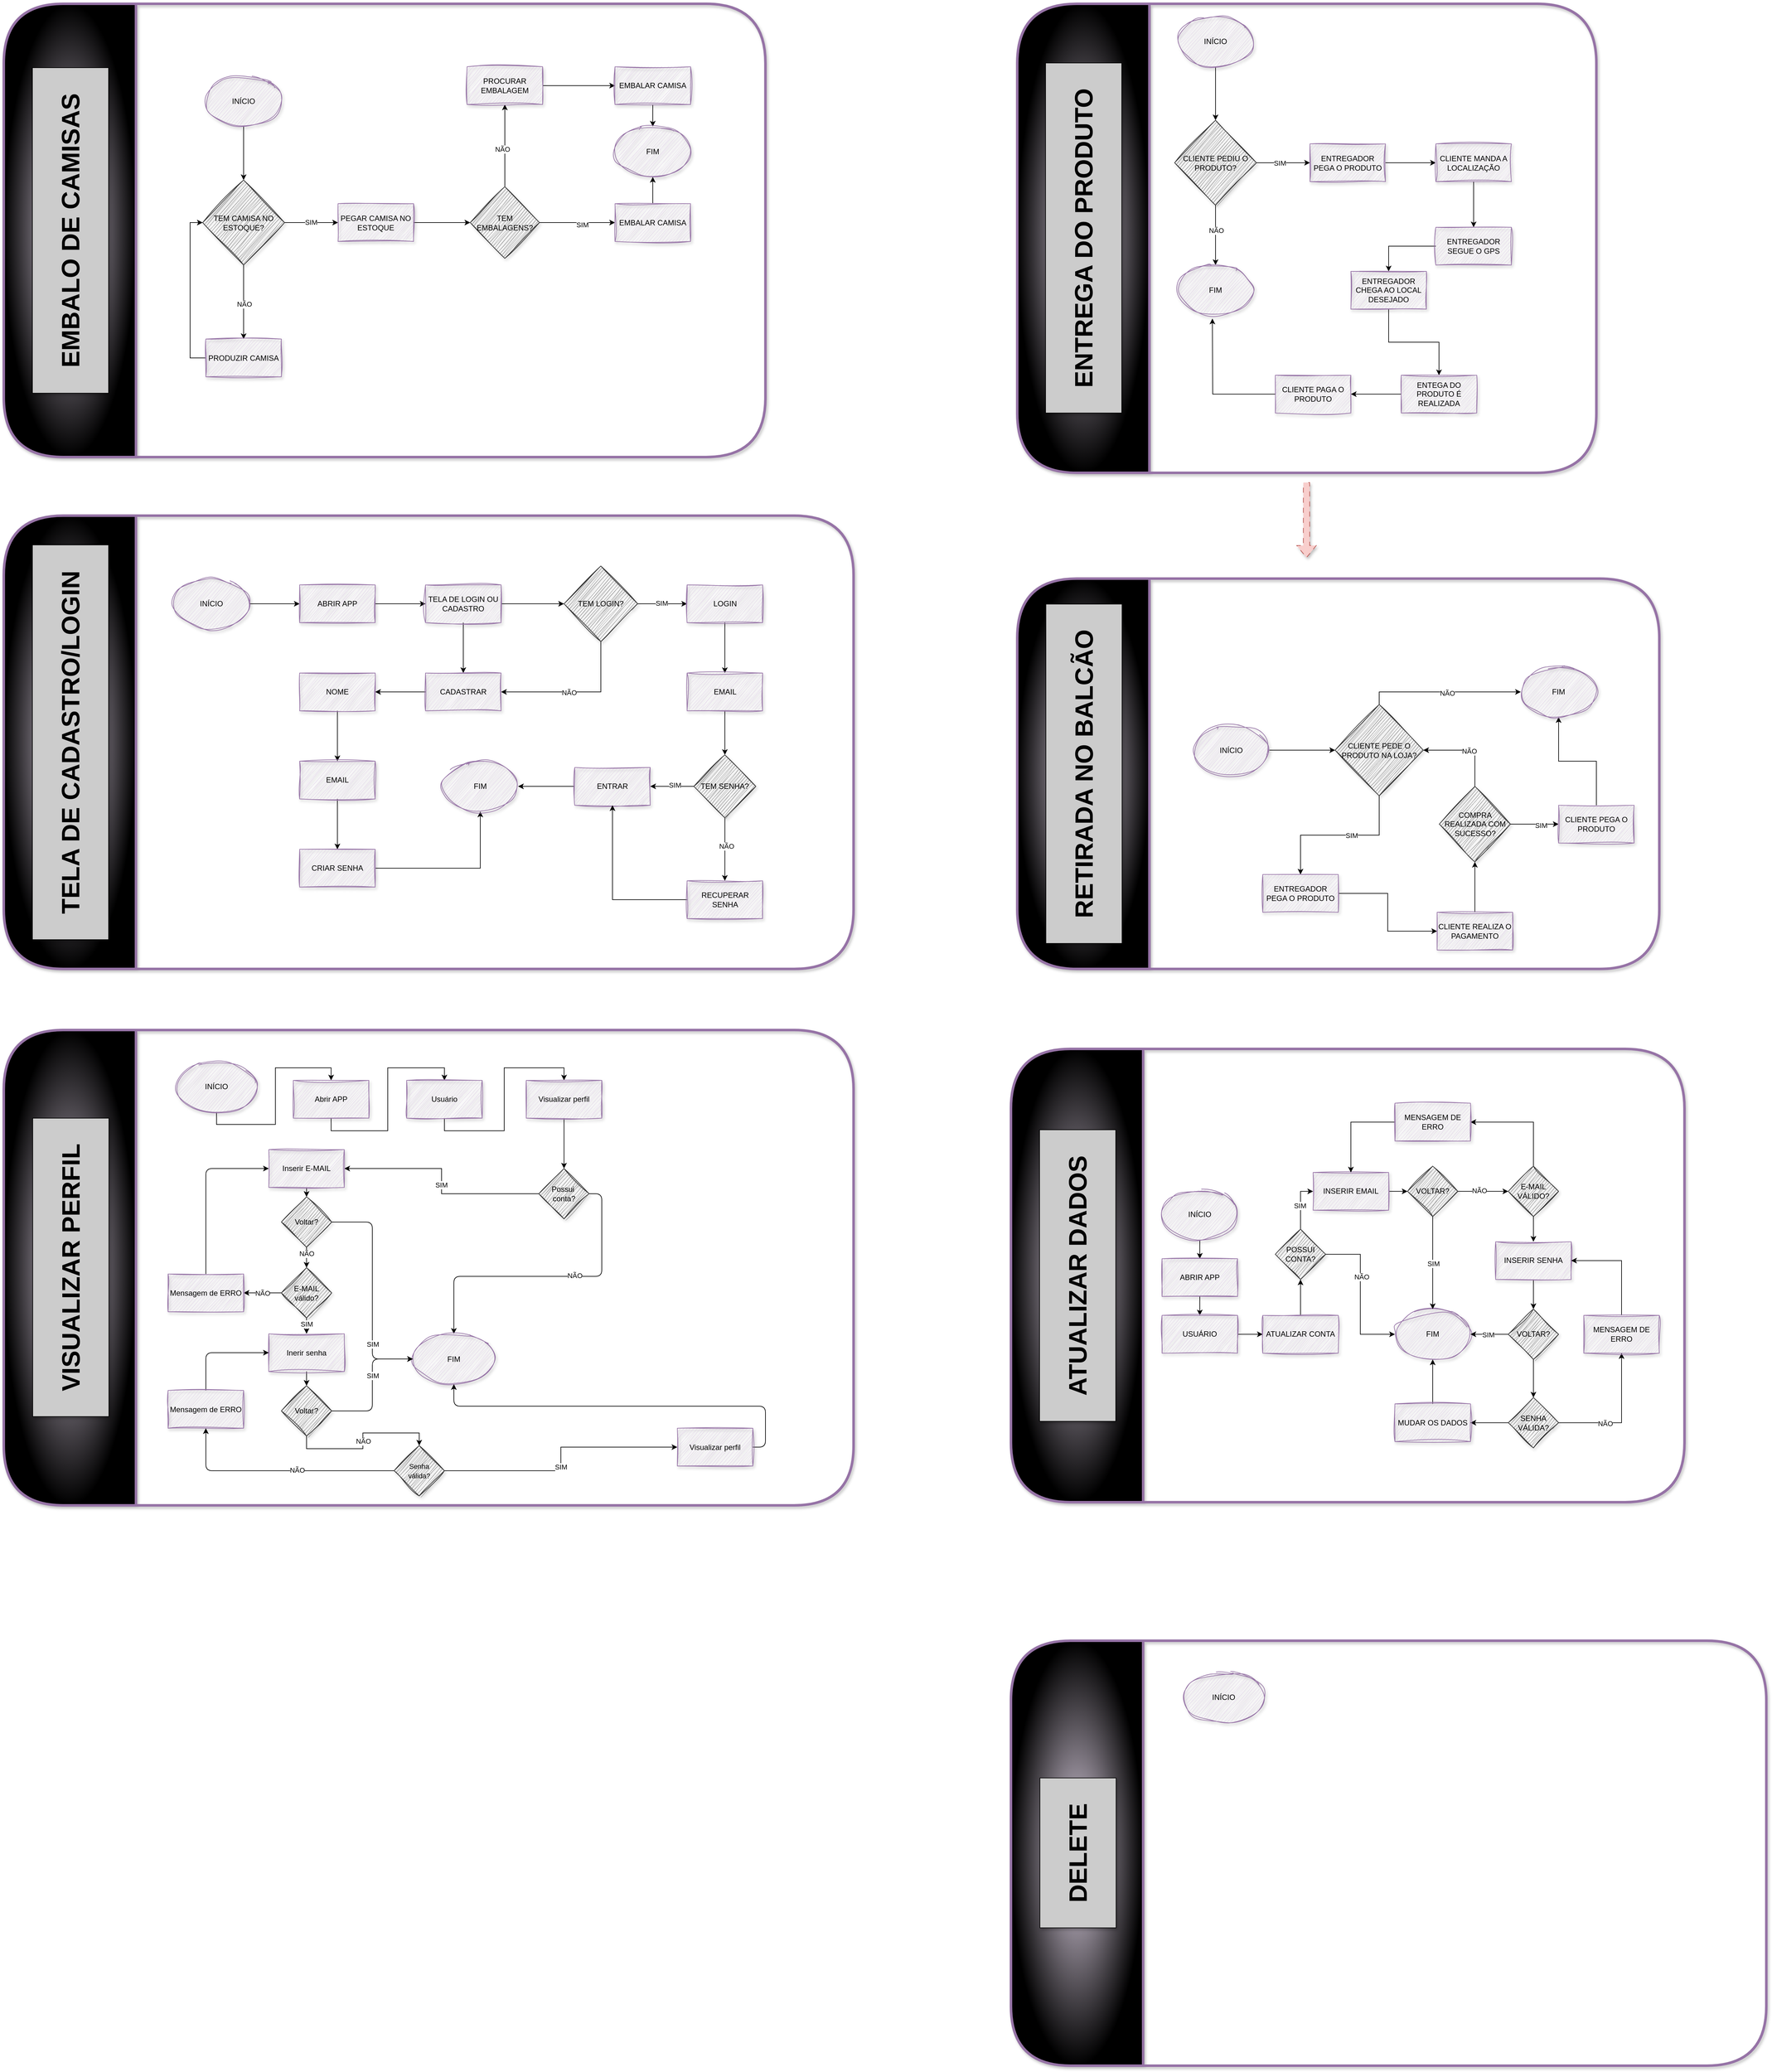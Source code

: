<mxfile version="24.4.14" type="device">
  <diagram name="Página-1" id="2dj3aInbsEPUunj4bMWg">
    <mxGraphModel dx="6690" dy="2780" grid="1" gridSize="10" guides="1" tooltips="1" connect="1" arrows="1" fold="1" page="1" pageScale="1" pageWidth="827" pageHeight="1169" math="0" shadow="0">
      <root>
        <mxCell id="0" />
        <mxCell id="1" parent="0" />
        <mxCell id="L2LrHDuiY713Vmyu1FEo-11" value="" style="edgeStyle=orthogonalEdgeStyle;rounded=0;orthogonalLoop=1;jettySize=auto;html=1;" parent="1" edge="1">
          <mxGeometry relative="1" as="geometry">
            <mxPoint x="496" y="770" as="sourcePoint" />
            <mxPoint x="496" y="770" as="targetPoint" />
          </mxGeometry>
        </mxCell>
        <mxCell id="L2LrHDuiY713Vmyu1FEo-116" style="edgeStyle=orthogonalEdgeStyle;rounded=0;orthogonalLoop=1;jettySize=auto;html=1;exitX=0;exitY=0.5;exitDx=0;exitDy=0;entryX=0;entryY=0.5;entryDx=0;entryDy=0;" parent="1" edge="1">
          <mxGeometry relative="1" as="geometry">
            <mxPoint x="-570" y="1160" as="targetPoint" />
          </mxGeometry>
        </mxCell>
        <mxCell id="L2LrHDuiY713Vmyu1FEo-135" value="&lt;blockquote style=&quot;line-height: 100%; font-size: 40px;&quot;&gt;EMBALO DE CAMISAS&lt;/blockquote&gt;" style="swimlane;horizontal=0;whiteSpace=wrap;html=1;startSize=210;strokeWidth=4;textShadow=1;labelBackgroundColor=#CCCCCC;labelBorderColor=default;fillColor=#e1d5e7;strokeColor=#9673a6;shadow=1;rounded=1;glass=0;swimlaneFillColor=none;gradientColor=default;gradientDirection=radial;" parent="1" vertex="1">
          <mxGeometry x="-1230" y="580" width="1210" height="720" as="geometry" />
        </mxCell>
        <mxCell id="z3RvKmDt7ZSWgqSZPwkr-36" value="" style="edgeStyle=orthogonalEdgeStyle;rounded=0;orthogonalLoop=1;jettySize=auto;html=1;" parent="L2LrHDuiY713Vmyu1FEo-135" source="L2LrHDuiY713Vmyu1FEo-60" target="z3RvKmDt7ZSWgqSZPwkr-35" edge="1">
          <mxGeometry relative="1" as="geometry" />
        </mxCell>
        <mxCell id="L2LrHDuiY713Vmyu1FEo-60" value="INÍCIO" style="ellipse;whiteSpace=wrap;html=1;fillColor=#e1d5e7;strokeColor=#9673a6;shadow=1;gradientColor=none;sketch=1;curveFitting=1;jiggle=2;" parent="L2LrHDuiY713Vmyu1FEo-135" vertex="1">
          <mxGeometry x="321" y="115.01" width="120" height="80" as="geometry" />
        </mxCell>
        <mxCell id="z3RvKmDt7ZSWgqSZPwkr-40" value="" style="edgeStyle=orthogonalEdgeStyle;rounded=0;orthogonalLoop=1;jettySize=auto;html=1;" parent="L2LrHDuiY713Vmyu1FEo-135" source="z3RvKmDt7ZSWgqSZPwkr-35" target="z3RvKmDt7ZSWgqSZPwkr-39" edge="1">
          <mxGeometry relative="1" as="geometry" />
        </mxCell>
        <mxCell id="z3RvKmDt7ZSWgqSZPwkr-42" value="NÃO" style="edgeLabel;html=1;align=center;verticalAlign=middle;resizable=0;points=[];" parent="z3RvKmDt7ZSWgqSZPwkr-40" vertex="1" connectable="0">
          <mxGeometry x="0.056" y="1" relative="1" as="geometry">
            <mxPoint as="offset" />
          </mxGeometry>
        </mxCell>
        <mxCell id="z3RvKmDt7ZSWgqSZPwkr-44" value="" style="edgeStyle=orthogonalEdgeStyle;rounded=0;orthogonalLoop=1;jettySize=auto;html=1;" parent="L2LrHDuiY713Vmyu1FEo-135" source="z3RvKmDt7ZSWgqSZPwkr-35" target="z3RvKmDt7ZSWgqSZPwkr-43" edge="1">
          <mxGeometry relative="1" as="geometry" />
        </mxCell>
        <mxCell id="z3RvKmDt7ZSWgqSZPwkr-45" value="SIM" style="edgeLabel;html=1;align=center;verticalAlign=middle;resizable=0;points=[];" parent="z3RvKmDt7ZSWgqSZPwkr-44" vertex="1" connectable="0">
          <mxGeometry x="-0.021" y="1" relative="1" as="geometry">
            <mxPoint as="offset" />
          </mxGeometry>
        </mxCell>
        <mxCell id="z3RvKmDt7ZSWgqSZPwkr-35" value="TEM CAMISA NO ESTOQUE?" style="rhombus;whiteSpace=wrap;html=1;fillColor=#808080;strokeColor=#333333;shadow=1;sketch=1;curveFitting=1;jiggle=2;" parent="L2LrHDuiY713Vmyu1FEo-135" vertex="1">
          <mxGeometry x="316" y="280.01" width="130" height="135" as="geometry" />
        </mxCell>
        <mxCell id="z3RvKmDt7ZSWgqSZPwkr-41" style="edgeStyle=orthogonalEdgeStyle;rounded=0;orthogonalLoop=1;jettySize=auto;html=1;exitX=0;exitY=0.5;exitDx=0;exitDy=0;entryX=0;entryY=0.5;entryDx=0;entryDy=0;" parent="L2LrHDuiY713Vmyu1FEo-135" source="z3RvKmDt7ZSWgqSZPwkr-39" target="z3RvKmDt7ZSWgqSZPwkr-35" edge="1">
          <mxGeometry relative="1" as="geometry" />
        </mxCell>
        <mxCell id="z3RvKmDt7ZSWgqSZPwkr-39" value="PRODUZIR CAMISA" style="whiteSpace=wrap;html=1;fillColor=#e1d5e7;strokeColor=#9673a6;shadow=1;sketch=1;curveFitting=1;jiggle=2;" parent="L2LrHDuiY713Vmyu1FEo-135" vertex="1">
          <mxGeometry x="321" y="532.51" width="120" height="60" as="geometry" />
        </mxCell>
        <mxCell id="z3RvKmDt7ZSWgqSZPwkr-49" value="" style="edgeStyle=orthogonalEdgeStyle;rounded=0;orthogonalLoop=1;jettySize=auto;html=1;" parent="L2LrHDuiY713Vmyu1FEo-135" source="z3RvKmDt7ZSWgqSZPwkr-43" target="z3RvKmDt7ZSWgqSZPwkr-48" edge="1">
          <mxGeometry relative="1" as="geometry" />
        </mxCell>
        <mxCell id="z3RvKmDt7ZSWgqSZPwkr-43" value="PEGAR CAMISA NO ESTOQUE" style="whiteSpace=wrap;html=1;fillColor=#e1d5e7;strokeColor=#9673a6;shadow=1;sketch=1;curveFitting=1;jiggle=2;" parent="L2LrHDuiY713Vmyu1FEo-135" vertex="1">
          <mxGeometry x="531" y="317.51" width="120" height="60" as="geometry" />
        </mxCell>
        <mxCell id="z3RvKmDt7ZSWgqSZPwkr-51" value="" style="edgeStyle=orthogonalEdgeStyle;rounded=0;orthogonalLoop=1;jettySize=auto;html=1;" parent="L2LrHDuiY713Vmyu1FEo-135" source="z3RvKmDt7ZSWgqSZPwkr-48" target="z3RvKmDt7ZSWgqSZPwkr-50" edge="1">
          <mxGeometry relative="1" as="geometry" />
        </mxCell>
        <mxCell id="z3RvKmDt7ZSWgqSZPwkr-52" value="NÃO" style="edgeLabel;html=1;align=center;verticalAlign=middle;resizable=0;points=[];" parent="z3RvKmDt7ZSWgqSZPwkr-51" vertex="1" connectable="0">
          <mxGeometry x="-0.08" y="4" relative="1" as="geometry">
            <mxPoint as="offset" />
          </mxGeometry>
        </mxCell>
        <mxCell id="z3RvKmDt7ZSWgqSZPwkr-53" value="" style="edgeStyle=orthogonalEdgeStyle;rounded=0;orthogonalLoop=1;jettySize=auto;html=1;" parent="L2LrHDuiY713Vmyu1FEo-135" source="z3RvKmDt7ZSWgqSZPwkr-48" edge="1">
          <mxGeometry relative="1" as="geometry">
            <mxPoint x="971.0" y="347.515" as="targetPoint" />
          </mxGeometry>
        </mxCell>
        <mxCell id="z3RvKmDt7ZSWgqSZPwkr-54" value="SIM" style="edgeLabel;html=1;align=center;verticalAlign=middle;resizable=0;points=[];" parent="z3RvKmDt7ZSWgqSZPwkr-53" vertex="1" connectable="0">
          <mxGeometry x="0.134" y="-3" relative="1" as="geometry">
            <mxPoint as="offset" />
          </mxGeometry>
        </mxCell>
        <mxCell id="z3RvKmDt7ZSWgqSZPwkr-48" value="TEM EMBALAGENS?" style="rhombus;whiteSpace=wrap;html=1;fillColor=#808080;strokeColor=#333333;shadow=1;sketch=1;curveFitting=1;jiggle=2;" parent="L2LrHDuiY713Vmyu1FEo-135" vertex="1">
          <mxGeometry x="741" y="290.64" width="110" height="113.75" as="geometry" />
        </mxCell>
        <mxCell id="z3RvKmDt7ZSWgqSZPwkr-56" value="" style="edgeStyle=orthogonalEdgeStyle;rounded=0;orthogonalLoop=1;jettySize=auto;html=1;" parent="L2LrHDuiY713Vmyu1FEo-135" source="z3RvKmDt7ZSWgqSZPwkr-50" target="z3RvKmDt7ZSWgqSZPwkr-55" edge="1">
          <mxGeometry relative="1" as="geometry" />
        </mxCell>
        <mxCell id="z3RvKmDt7ZSWgqSZPwkr-50" value="PROCURAR EMBALAGEM" style="whiteSpace=wrap;html=1;fillColor=#e1d5e7;strokeColor=#9673a6;shadow=1;sketch=1;curveFitting=1;jiggle=2;" parent="L2LrHDuiY713Vmyu1FEo-135" vertex="1">
          <mxGeometry x="736" y="100.005" width="120" height="60" as="geometry" />
        </mxCell>
        <mxCell id="z3RvKmDt7ZSWgqSZPwkr-65" value="" style="edgeStyle=orthogonalEdgeStyle;rounded=0;orthogonalLoop=1;jettySize=auto;html=1;" parent="L2LrHDuiY713Vmyu1FEo-135" source="z3RvKmDt7ZSWgqSZPwkr-55" target="z3RvKmDt7ZSWgqSZPwkr-62" edge="1">
          <mxGeometry relative="1" as="geometry" />
        </mxCell>
        <mxCell id="z3RvKmDt7ZSWgqSZPwkr-55" value="EMBALAR CAMISA" style="whiteSpace=wrap;html=1;fillColor=#e1d5e7;strokeColor=#9673a6;shadow=1;sketch=1;curveFitting=1;jiggle=2;" parent="L2LrHDuiY713Vmyu1FEo-135" vertex="1">
          <mxGeometry x="971" y="100.005" width="120" height="60" as="geometry" />
        </mxCell>
        <mxCell id="z3RvKmDt7ZSWgqSZPwkr-64" value="" style="edgeStyle=orthogonalEdgeStyle;rounded=0;orthogonalLoop=1;jettySize=auto;html=1;" parent="L2LrHDuiY713Vmyu1FEo-135" source="z3RvKmDt7ZSWgqSZPwkr-59" target="z3RvKmDt7ZSWgqSZPwkr-62" edge="1">
          <mxGeometry relative="1" as="geometry" />
        </mxCell>
        <mxCell id="z3RvKmDt7ZSWgqSZPwkr-59" value="EMBALAR CAMISA" style="whiteSpace=wrap;html=1;fillColor=#e1d5e7;strokeColor=#9673a6;shadow=1;sketch=1;curveFitting=1;jiggle=2;" parent="L2LrHDuiY713Vmyu1FEo-135" vertex="1">
          <mxGeometry x="971" y="317.515" width="120" height="60" as="geometry" />
        </mxCell>
        <mxCell id="z3RvKmDt7ZSWgqSZPwkr-62" value="FIM" style="ellipse;whiteSpace=wrap;html=1;fillColor=#e1d5e7;strokeColor=#9673a6;shadow=1;sketch=1;curveFitting=1;jiggle=2;" parent="L2LrHDuiY713Vmyu1FEo-135" vertex="1">
          <mxGeometry x="971" y="195.01" width="120" height="80" as="geometry" />
        </mxCell>
        <mxCell id="z3RvKmDt7ZSWgqSZPwkr-66" value="&lt;blockquote style=&quot;line-height: 100%; font-size: 40px;&quot;&gt;ENTREGA DO PRODUTO&lt;/blockquote&gt;" style="swimlane;horizontal=0;whiteSpace=wrap;html=1;startSize=210;strokeWidth=4;textShadow=1;labelBackgroundColor=#CCCCCC;labelBorderColor=default;fillColor=#e1d5e7;strokeColor=#9673a6;shadow=1;rounded=1;glass=0;swimlaneFillColor=none;gradientColor=default;gradientDirection=radial;" parent="1" vertex="1">
          <mxGeometry x="380" y="580" width="920" height="744.99" as="geometry" />
        </mxCell>
        <mxCell id="z3RvKmDt7ZSWgqSZPwkr-67" value="" style="edgeStyle=orthogonalEdgeStyle;rounded=0;orthogonalLoop=1;jettySize=auto;html=1;" parent="z3RvKmDt7ZSWgqSZPwkr-66" source="z3RvKmDt7ZSWgqSZPwkr-68" target="z3RvKmDt7ZSWgqSZPwkr-73" edge="1">
          <mxGeometry relative="1" as="geometry" />
        </mxCell>
        <mxCell id="z3RvKmDt7ZSWgqSZPwkr-68" value="INÍCIO" style="ellipse;whiteSpace=wrap;html=1;fillColor=#e1d5e7;strokeColor=#9673a6;shadow=1;sketch=1;curveFitting=1;jiggle=2;" parent="z3RvKmDt7ZSWgqSZPwkr-66" vertex="1">
          <mxGeometry x="255" y="20" width="120" height="80" as="geometry" />
        </mxCell>
        <mxCell id="z3RvKmDt7ZSWgqSZPwkr-95" value="" style="edgeStyle=orthogonalEdgeStyle;rounded=0;orthogonalLoop=1;jettySize=auto;html=1;" parent="z3RvKmDt7ZSWgqSZPwkr-66" source="z3RvKmDt7ZSWgqSZPwkr-73" target="z3RvKmDt7ZSWgqSZPwkr-93" edge="1">
          <mxGeometry relative="1" as="geometry" />
        </mxCell>
        <mxCell id="z3RvKmDt7ZSWgqSZPwkr-96" value="NÃO" style="edgeLabel;html=1;align=center;verticalAlign=middle;resizable=0;points=[];" parent="z3RvKmDt7ZSWgqSZPwkr-95" vertex="1" connectable="0">
          <mxGeometry x="-0.165" y="1" relative="1" as="geometry">
            <mxPoint as="offset" />
          </mxGeometry>
        </mxCell>
        <mxCell id="z3RvKmDt7ZSWgqSZPwkr-98" value="" style="edgeStyle=orthogonalEdgeStyle;rounded=0;orthogonalLoop=1;jettySize=auto;html=1;" parent="z3RvKmDt7ZSWgqSZPwkr-66" source="z3RvKmDt7ZSWgqSZPwkr-73" target="z3RvKmDt7ZSWgqSZPwkr-97" edge="1">
          <mxGeometry relative="1" as="geometry" />
        </mxCell>
        <mxCell id="z3RvKmDt7ZSWgqSZPwkr-101" value="SIM" style="edgeLabel;html=1;align=center;verticalAlign=middle;resizable=0;points=[];" parent="z3RvKmDt7ZSWgqSZPwkr-98" vertex="1" connectable="0">
          <mxGeometry x="-0.145" relative="1" as="geometry">
            <mxPoint as="offset" />
          </mxGeometry>
        </mxCell>
        <mxCell id="z3RvKmDt7ZSWgqSZPwkr-73" value="CLIENTE PEDIU O PRODUTO?" style="rhombus;whiteSpace=wrap;html=1;fillColor=#808080;strokeColor=#333333;shadow=1;sketch=1;curveFitting=1;jiggle=2;" parent="z3RvKmDt7ZSWgqSZPwkr-66" vertex="1">
          <mxGeometry x="250" y="185" width="130" height="135" as="geometry" />
        </mxCell>
        <mxCell id="z3RvKmDt7ZSWgqSZPwkr-93" value="FIM" style="ellipse;whiteSpace=wrap;html=1;fillColor=#e1d5e7;strokeColor=#9673a6;shadow=1;sketch=1;curveFitting=1;jiggle=2;" parent="z3RvKmDt7ZSWgqSZPwkr-66" vertex="1">
          <mxGeometry x="255" y="414.99" width="120" height="80" as="geometry" />
        </mxCell>
        <mxCell id="z3RvKmDt7ZSWgqSZPwkr-103" value="" style="edgeStyle=orthogonalEdgeStyle;rounded=0;orthogonalLoop=1;jettySize=auto;html=1;" parent="z3RvKmDt7ZSWgqSZPwkr-66" source="z3RvKmDt7ZSWgqSZPwkr-97" target="z3RvKmDt7ZSWgqSZPwkr-102" edge="1">
          <mxGeometry relative="1" as="geometry" />
        </mxCell>
        <mxCell id="z3RvKmDt7ZSWgqSZPwkr-97" value="ENTREGADOR PEGA O PRODUTO" style="whiteSpace=wrap;html=1;fillColor=#e1d5e7;strokeColor=#9673a6;shadow=1;sketch=1;curveFitting=1;jiggle=2;" parent="z3RvKmDt7ZSWgqSZPwkr-66" vertex="1">
          <mxGeometry x="465" y="222.5" width="120" height="60" as="geometry" />
        </mxCell>
        <mxCell id="z3RvKmDt7ZSWgqSZPwkr-105" value="" style="edgeStyle=orthogonalEdgeStyle;rounded=0;orthogonalLoop=1;jettySize=auto;html=1;" parent="z3RvKmDt7ZSWgqSZPwkr-66" source="z3RvKmDt7ZSWgqSZPwkr-102" target="z3RvKmDt7ZSWgqSZPwkr-104" edge="1">
          <mxGeometry relative="1" as="geometry" />
        </mxCell>
        <mxCell id="z3RvKmDt7ZSWgqSZPwkr-102" value="CLIENTE MANDA A LOCALIZAÇÃO" style="whiteSpace=wrap;html=1;fillColor=#e1d5e7;strokeColor=#9673a6;shadow=1;sketch=1;curveFitting=1;jiggle=2;" parent="z3RvKmDt7ZSWgqSZPwkr-66" vertex="1">
          <mxGeometry x="665" y="222.5" width="120" height="60" as="geometry" />
        </mxCell>
        <mxCell id="z3RvKmDt7ZSWgqSZPwkr-107" value="" style="edgeStyle=orthogonalEdgeStyle;rounded=0;orthogonalLoop=1;jettySize=auto;html=1;" parent="z3RvKmDt7ZSWgqSZPwkr-66" source="z3RvKmDt7ZSWgqSZPwkr-104" target="z3RvKmDt7ZSWgqSZPwkr-106" edge="1">
          <mxGeometry relative="1" as="geometry" />
        </mxCell>
        <mxCell id="z3RvKmDt7ZSWgqSZPwkr-104" value="ENTREGADOR SEGUE O GPS" style="whiteSpace=wrap;html=1;fillColor=#e1d5e7;strokeColor=#9673a6;shadow=1;sketch=1;curveFitting=1;jiggle=2;" parent="z3RvKmDt7ZSWgqSZPwkr-66" vertex="1">
          <mxGeometry x="665" y="354.99" width="120" height="60" as="geometry" />
        </mxCell>
        <mxCell id="z3RvKmDt7ZSWgqSZPwkr-134" value="" style="edgeStyle=orthogonalEdgeStyle;rounded=0;orthogonalLoop=1;jettySize=auto;html=1;" parent="z3RvKmDt7ZSWgqSZPwkr-66" source="z3RvKmDt7ZSWgqSZPwkr-106" target="z3RvKmDt7ZSWgqSZPwkr-108" edge="1">
          <mxGeometry relative="1" as="geometry" />
        </mxCell>
        <mxCell id="z3RvKmDt7ZSWgqSZPwkr-106" value="ENTREGADOR CHEGA AO LOCAL DESEJADO" style="whiteSpace=wrap;html=1;fillColor=#e1d5e7;strokeColor=#9673a6;shadow=1;sketch=1;curveFitting=1;jiggle=2;" parent="z3RvKmDt7ZSWgqSZPwkr-66" vertex="1">
          <mxGeometry x="530" y="424.99" width="120" height="60" as="geometry" />
        </mxCell>
        <mxCell id="z3RvKmDt7ZSWgqSZPwkr-138" value="" style="edgeStyle=orthogonalEdgeStyle;rounded=0;orthogonalLoop=1;jettySize=auto;html=1;" parent="z3RvKmDt7ZSWgqSZPwkr-66" source="z3RvKmDt7ZSWgqSZPwkr-108" target="z3RvKmDt7ZSWgqSZPwkr-137" edge="1">
          <mxGeometry relative="1" as="geometry" />
        </mxCell>
        <mxCell id="z3RvKmDt7ZSWgqSZPwkr-108" value="ENTEGA DO PRODUTO É REALIZADA" style="whiteSpace=wrap;html=1;fillColor=#e1d5e7;strokeColor=#9673a6;shadow=1;sketch=1;curveFitting=1;jiggle=2;" parent="z3RvKmDt7ZSWgqSZPwkr-66" vertex="1">
          <mxGeometry x="610" y="590" width="120" height="60" as="geometry" />
        </mxCell>
        <mxCell id="z3RvKmDt7ZSWgqSZPwkr-139" style="edgeStyle=orthogonalEdgeStyle;rounded=0;orthogonalLoop=1;jettySize=auto;html=1;exitX=0;exitY=0.5;exitDx=0;exitDy=0;" parent="z3RvKmDt7ZSWgqSZPwkr-66" source="z3RvKmDt7ZSWgqSZPwkr-137" edge="1">
          <mxGeometry relative="1" as="geometry">
            <mxPoint x="310" y="500" as="targetPoint" />
          </mxGeometry>
        </mxCell>
        <mxCell id="z3RvKmDt7ZSWgqSZPwkr-137" value="CLIENTE PAGA O PRODUTO" style="whiteSpace=wrap;html=1;fillColor=#e1d5e7;strokeColor=#9673a6;shadow=1;sketch=1;curveFitting=1;jiggle=2;" parent="z3RvKmDt7ZSWgqSZPwkr-66" vertex="1">
          <mxGeometry x="410" y="590" width="120" height="60" as="geometry" />
        </mxCell>
        <mxCell id="z3RvKmDt7ZSWgqSZPwkr-111" value="&lt;blockquote style=&quot;line-height: 100%; font-size: 40px;&quot;&gt;RETIRADA NO BALCÃO&lt;/blockquote&gt;" style="swimlane;horizontal=0;whiteSpace=wrap;html=1;startSize=210;strokeWidth=4;textShadow=1;labelBackgroundColor=#CCCCCC;labelBorderColor=default;fillColor=#e1d5e7;strokeColor=#9673a6;shadow=1;rounded=1;glass=0;swimlaneFillColor=none;gradientColor=default;gradientDirection=radial;" parent="1" vertex="1">
          <mxGeometry x="380" y="1493" width="1020" height="620" as="geometry" />
        </mxCell>
        <mxCell id="z3RvKmDt7ZSWgqSZPwkr-112" value="" style="edgeStyle=orthogonalEdgeStyle;rounded=0;orthogonalLoop=1;jettySize=auto;html=1;" parent="z3RvKmDt7ZSWgqSZPwkr-111" source="z3RvKmDt7ZSWgqSZPwkr-113" target="z3RvKmDt7ZSWgqSZPwkr-118" edge="1">
          <mxGeometry relative="1" as="geometry" />
        </mxCell>
        <mxCell id="z3RvKmDt7ZSWgqSZPwkr-113" value="INÍCIO" style="ellipse;whiteSpace=wrap;html=1;fillColor=#e1d5e7;strokeColor=#9673a6;shadow=1;sketch=1;curveFitting=1;jiggle=2;" parent="z3RvKmDt7ZSWgqSZPwkr-111" vertex="1">
          <mxGeometry x="280" y="232.5" width="120" height="80" as="geometry" />
        </mxCell>
        <mxCell id="z3RvKmDt7ZSWgqSZPwkr-116" value="" style="edgeStyle=orthogonalEdgeStyle;rounded=0;orthogonalLoop=1;jettySize=auto;html=1;" parent="z3RvKmDt7ZSWgqSZPwkr-111" source="z3RvKmDt7ZSWgqSZPwkr-118" target="z3RvKmDt7ZSWgqSZPwkr-121" edge="1">
          <mxGeometry relative="1" as="geometry" />
        </mxCell>
        <mxCell id="z3RvKmDt7ZSWgqSZPwkr-117" value="SIM" style="edgeLabel;html=1;align=center;verticalAlign=middle;resizable=0;points=[];" parent="z3RvKmDt7ZSWgqSZPwkr-116" vertex="1" connectable="0">
          <mxGeometry x="-0.145" relative="1" as="geometry">
            <mxPoint as="offset" />
          </mxGeometry>
        </mxCell>
        <mxCell id="z3RvKmDt7ZSWgqSZPwkr-154" style="edgeStyle=orthogonalEdgeStyle;rounded=0;orthogonalLoop=1;jettySize=auto;html=1;exitX=0.5;exitY=0;exitDx=0;exitDy=0;entryX=0;entryY=0.5;entryDx=0;entryDy=0;" parent="z3RvKmDt7ZSWgqSZPwkr-111" source="z3RvKmDt7ZSWgqSZPwkr-118" target="z3RvKmDt7ZSWgqSZPwkr-151" edge="1">
          <mxGeometry relative="1" as="geometry" />
        </mxCell>
        <mxCell id="z3RvKmDt7ZSWgqSZPwkr-155" value="NÃO" style="edgeLabel;html=1;align=center;verticalAlign=middle;resizable=0;points=[];" parent="z3RvKmDt7ZSWgqSZPwkr-154" vertex="1" connectable="0">
          <mxGeometry x="0.041" y="-2" relative="1" as="geometry">
            <mxPoint as="offset" />
          </mxGeometry>
        </mxCell>
        <mxCell id="z3RvKmDt7ZSWgqSZPwkr-118" value="CLIENTE PEDE O PRODUTO NA LOJA?" style="rhombus;whiteSpace=wrap;html=1;fillColor=#808080;strokeColor=#333333;shadow=1;sketch=1;curveFitting=1;jiggle=2;" parent="z3RvKmDt7ZSWgqSZPwkr-111" vertex="1">
          <mxGeometry x="505" y="200" width="140" height="145" as="geometry" />
        </mxCell>
        <mxCell id="z3RvKmDt7ZSWgqSZPwkr-120" value="" style="edgeStyle=orthogonalEdgeStyle;rounded=0;orthogonalLoop=1;jettySize=auto;html=1;" parent="z3RvKmDt7ZSWgqSZPwkr-111" source="z3RvKmDt7ZSWgqSZPwkr-121" target="z3RvKmDt7ZSWgqSZPwkr-123" edge="1">
          <mxGeometry relative="1" as="geometry" />
        </mxCell>
        <mxCell id="z3RvKmDt7ZSWgqSZPwkr-121" value="ENTREGADOR PEGA O PRODUTO" style="whiteSpace=wrap;html=1;fillColor=#e1d5e7;strokeColor=#9673a6;shadow=1;sketch=1;curveFitting=1;jiggle=2;" parent="z3RvKmDt7ZSWgqSZPwkr-111" vertex="1">
          <mxGeometry x="390" y="470" width="120" height="60" as="geometry" />
        </mxCell>
        <mxCell id="z3RvKmDt7ZSWgqSZPwkr-144" value="" style="edgeStyle=orthogonalEdgeStyle;rounded=0;orthogonalLoop=1;jettySize=auto;html=1;" parent="z3RvKmDt7ZSWgqSZPwkr-111" source="z3RvKmDt7ZSWgqSZPwkr-123" target="z3RvKmDt7ZSWgqSZPwkr-143" edge="1">
          <mxGeometry relative="1" as="geometry" />
        </mxCell>
        <mxCell id="z3RvKmDt7ZSWgqSZPwkr-123" value="CLIENTE REALIZA O PAGAMENTO" style="whiteSpace=wrap;html=1;fillColor=#e1d5e7;strokeColor=#9673a6;shadow=1;sketch=1;curveFitting=1;jiggle=2;" parent="z3RvKmDt7ZSWgqSZPwkr-111" vertex="1">
          <mxGeometry x="667" y="530" width="120" height="60" as="geometry" />
        </mxCell>
        <mxCell id="z3RvKmDt7ZSWgqSZPwkr-146" value="" style="edgeStyle=orthogonalEdgeStyle;rounded=0;orthogonalLoop=1;jettySize=auto;html=1;" parent="z3RvKmDt7ZSWgqSZPwkr-111" source="z3RvKmDt7ZSWgqSZPwkr-143" target="z3RvKmDt7ZSWgqSZPwkr-145" edge="1">
          <mxGeometry relative="1" as="geometry" />
        </mxCell>
        <mxCell id="z3RvKmDt7ZSWgqSZPwkr-147" value="SIM" style="edgeLabel;html=1;align=center;verticalAlign=middle;resizable=0;points=[];" parent="z3RvKmDt7ZSWgqSZPwkr-146" vertex="1" connectable="0">
          <mxGeometry x="0.268" y="-2" relative="1" as="geometry">
            <mxPoint as="offset" />
          </mxGeometry>
        </mxCell>
        <mxCell id="z3RvKmDt7ZSWgqSZPwkr-149" style="edgeStyle=orthogonalEdgeStyle;rounded=0;orthogonalLoop=1;jettySize=auto;html=1;exitX=0.5;exitY=0;exitDx=0;exitDy=0;entryX=1;entryY=0.5;entryDx=0;entryDy=0;" parent="z3RvKmDt7ZSWgqSZPwkr-111" source="z3RvKmDt7ZSWgqSZPwkr-143" target="z3RvKmDt7ZSWgqSZPwkr-118" edge="1">
          <mxGeometry relative="1" as="geometry" />
        </mxCell>
        <mxCell id="z3RvKmDt7ZSWgqSZPwkr-150" value="NÃO" style="edgeLabel;html=1;align=center;verticalAlign=middle;resizable=0;points=[];" parent="z3RvKmDt7ZSWgqSZPwkr-149" vertex="1" connectable="0">
          <mxGeometry x="-0.042" y="1" relative="1" as="geometry">
            <mxPoint as="offset" />
          </mxGeometry>
        </mxCell>
        <mxCell id="z3RvKmDt7ZSWgqSZPwkr-143" value="COMPRA REALIZADA COM SUCESSO?" style="rhombus;whiteSpace=wrap;html=1;fillColor=#808080;strokeColor=#333333;shadow=1;sketch=1;curveFitting=1;jiggle=2;" parent="z3RvKmDt7ZSWgqSZPwkr-111" vertex="1">
          <mxGeometry x="670.5" y="330" width="113" height="120" as="geometry" />
        </mxCell>
        <mxCell id="z3RvKmDt7ZSWgqSZPwkr-153" style="edgeStyle=orthogonalEdgeStyle;rounded=0;orthogonalLoop=1;jettySize=auto;html=1;entryX=0.5;entryY=1;entryDx=0;entryDy=0;" parent="z3RvKmDt7ZSWgqSZPwkr-111" source="z3RvKmDt7ZSWgqSZPwkr-145" target="z3RvKmDt7ZSWgqSZPwkr-151" edge="1">
          <mxGeometry relative="1" as="geometry" />
        </mxCell>
        <mxCell id="z3RvKmDt7ZSWgqSZPwkr-145" value="CLIENTE PEGA O PRODUTO" style="whiteSpace=wrap;html=1;fillColor=#e1d5e7;strokeColor=#9673a6;shadow=1;sketch=1;curveFitting=1;jiggle=2;" parent="z3RvKmDt7ZSWgqSZPwkr-111" vertex="1">
          <mxGeometry x="860" y="360" width="120" height="60" as="geometry" />
        </mxCell>
        <mxCell id="z3RvKmDt7ZSWgqSZPwkr-151" value="FIM" style="ellipse;whiteSpace=wrap;html=1;fillColor=#e1d5e7;strokeColor=#9673a6;shadow=1;sketch=1;curveFitting=1;jiggle=2;" parent="z3RvKmDt7ZSWgqSZPwkr-111" vertex="1">
          <mxGeometry x="800" y="140" width="120" height="80" as="geometry" />
        </mxCell>
        <mxCell id="z3RvKmDt7ZSWgqSZPwkr-156" value="" style="shape=flexArrow;endArrow=classic;html=1;rounded=0;fillColor=#f8cecc;strokeColor=#b85450;flowAnimation=1;shadow=1;" parent="1" edge="1">
          <mxGeometry width="50" height="50" relative="1" as="geometry">
            <mxPoint x="839.52" y="1340" as="sourcePoint" />
            <mxPoint x="839.52" y="1460" as="targetPoint" />
          </mxGeometry>
        </mxCell>
        <mxCell id="mJm-k3CJqpuzlL0PKSec-1" value="&lt;blockquote style=&quot;line-height: 100%; font-size: 40px;&quot;&gt;TELA DE CADASTRO/LOGIN&lt;/blockquote&gt;" style="swimlane;horizontal=0;whiteSpace=wrap;html=1;startSize=210;strokeWidth=4;textShadow=1;labelBackgroundColor=#CCCCCC;labelBorderColor=default;fillColor=#e1d5e7;strokeColor=#9673a6;shadow=1;rounded=1;glass=0;swimlaneFillColor=none;gradientColor=default;gradientDirection=radial;" parent="1" vertex="1">
          <mxGeometry x="-1230" y="1393" width="1350" height="720" as="geometry" />
        </mxCell>
        <mxCell id="mJm-k3CJqpuzlL0PKSec-27" value="" style="edgeStyle=orthogonalEdgeStyle;rounded=0;orthogonalLoop=1;jettySize=auto;html=1;" parent="mJm-k3CJqpuzlL0PKSec-1" source="mJm-k3CJqpuzlL0PKSec-3" target="mJm-k3CJqpuzlL0PKSec-26" edge="1">
          <mxGeometry relative="1" as="geometry" />
        </mxCell>
        <mxCell id="mJm-k3CJqpuzlL0PKSec-3" value="INÍCIO" style="ellipse;whiteSpace=wrap;html=1;fillColor=#E1D5E7;strokeColor=#9673A6;shadow=1;sketch=1;curveFitting=1;jiggle=2;" parent="mJm-k3CJqpuzlL0PKSec-1" vertex="1">
          <mxGeometry x="270" y="100" width="120" height="80" as="geometry" />
        </mxCell>
        <mxCell id="mJm-k3CJqpuzlL0PKSec-29" value="" style="edgeStyle=orthogonalEdgeStyle;rounded=0;orthogonalLoop=1;jettySize=auto;html=1;" parent="mJm-k3CJqpuzlL0PKSec-1" source="mJm-k3CJqpuzlL0PKSec-26" target="mJm-k3CJqpuzlL0PKSec-28" edge="1">
          <mxGeometry relative="1" as="geometry" />
        </mxCell>
        <mxCell id="mJm-k3CJqpuzlL0PKSec-26" value="ABRIR APP" style="whiteSpace=wrap;html=1;fillColor=#e1d5e7;strokeColor=#9673a6;shadow=1;sketch=1;curveFitting=1;jiggle=2;" parent="mJm-k3CJqpuzlL0PKSec-1" vertex="1">
          <mxGeometry x="470" y="110" width="120" height="60" as="geometry" />
        </mxCell>
        <mxCell id="mJm-k3CJqpuzlL0PKSec-31" value="" style="edgeStyle=orthogonalEdgeStyle;rounded=0;orthogonalLoop=1;jettySize=auto;html=1;" parent="mJm-k3CJqpuzlL0PKSec-1" source="mJm-k3CJqpuzlL0PKSec-28" target="mJm-k3CJqpuzlL0PKSec-30" edge="1">
          <mxGeometry relative="1" as="geometry" />
        </mxCell>
        <mxCell id="mJm-k3CJqpuzlL0PKSec-33" value="" style="edgeStyle=orthogonalEdgeStyle;rounded=0;orthogonalLoop=1;jettySize=auto;html=1;" parent="mJm-k3CJqpuzlL0PKSec-1" source="mJm-k3CJqpuzlL0PKSec-28" target="mJm-k3CJqpuzlL0PKSec-32" edge="1">
          <mxGeometry relative="1" as="geometry" />
        </mxCell>
        <mxCell id="mJm-k3CJqpuzlL0PKSec-28" value="TELA DE LOGIN OU CADASTRO" style="whiteSpace=wrap;html=1;fillColor=#e1d5e7;strokeColor=#9673a6;shadow=1;sketch=1;curveFitting=1;jiggle=2;" parent="mJm-k3CJqpuzlL0PKSec-1" vertex="1">
          <mxGeometry x="670" y="110" width="120" height="60" as="geometry" />
        </mxCell>
        <mxCell id="mJm-k3CJqpuzlL0PKSec-62" value="" style="edgeStyle=orthogonalEdgeStyle;rounded=0;orthogonalLoop=1;jettySize=auto;html=1;" parent="mJm-k3CJqpuzlL0PKSec-1" source="mJm-k3CJqpuzlL0PKSec-30" target="mJm-k3CJqpuzlL0PKSec-61" edge="1">
          <mxGeometry relative="1" as="geometry" />
        </mxCell>
        <mxCell id="mJm-k3CJqpuzlL0PKSec-30" value="CADASTRAR" style="whiteSpace=wrap;html=1;fillColor=#e1d5e7;strokeColor=#9673a6;shadow=1;sketch=1;curveFitting=1;jiggle=2;" parent="mJm-k3CJqpuzlL0PKSec-1" vertex="1">
          <mxGeometry x="670" y="250" width="120" height="60" as="geometry" />
        </mxCell>
        <mxCell id="mJm-k3CJqpuzlL0PKSec-34" style="edgeStyle=orthogonalEdgeStyle;rounded=0;orthogonalLoop=1;jettySize=auto;html=1;exitX=0.5;exitY=1;exitDx=0;exitDy=0;entryX=1;entryY=0.5;entryDx=0;entryDy=0;" parent="mJm-k3CJqpuzlL0PKSec-1" source="mJm-k3CJqpuzlL0PKSec-32" target="mJm-k3CJqpuzlL0PKSec-30" edge="1">
          <mxGeometry relative="1" as="geometry" />
        </mxCell>
        <mxCell id="mJm-k3CJqpuzlL0PKSec-35" value="NÃO" style="edgeLabel;html=1;align=center;verticalAlign=middle;resizable=0;points=[];" parent="mJm-k3CJqpuzlL0PKSec-34" vertex="1" connectable="0">
          <mxGeometry x="0.096" y="1" relative="1" as="geometry">
            <mxPoint as="offset" />
          </mxGeometry>
        </mxCell>
        <mxCell id="mJm-k3CJqpuzlL0PKSec-37" value="" style="edgeStyle=orthogonalEdgeStyle;rounded=0;orthogonalLoop=1;jettySize=auto;html=1;" parent="mJm-k3CJqpuzlL0PKSec-1" source="mJm-k3CJqpuzlL0PKSec-32" target="mJm-k3CJqpuzlL0PKSec-36" edge="1">
          <mxGeometry relative="1" as="geometry" />
        </mxCell>
        <mxCell id="mJm-k3CJqpuzlL0PKSec-45" value="SIM" style="edgeLabel;html=1;align=center;verticalAlign=middle;resizable=0;points=[];" parent="mJm-k3CJqpuzlL0PKSec-37" vertex="1" connectable="0">
          <mxGeometry x="-0.046" y="1" relative="1" as="geometry">
            <mxPoint as="offset" />
          </mxGeometry>
        </mxCell>
        <mxCell id="mJm-k3CJqpuzlL0PKSec-32" value="TEM LOGIN?" style="rhombus;whiteSpace=wrap;html=1;fillColor=#808080;strokeColor=#333333;shadow=1;sketch=1;curveFitting=1;jiggle=2;" parent="mJm-k3CJqpuzlL0PKSec-1" vertex="1">
          <mxGeometry x="890" y="80" width="117" height="120" as="geometry" />
        </mxCell>
        <mxCell id="mJm-k3CJqpuzlL0PKSec-51" value="" style="edgeStyle=orthogonalEdgeStyle;rounded=0;orthogonalLoop=1;jettySize=auto;html=1;" parent="mJm-k3CJqpuzlL0PKSec-1" source="mJm-k3CJqpuzlL0PKSec-36" target="mJm-k3CJqpuzlL0PKSec-50" edge="1">
          <mxGeometry relative="1" as="geometry" />
        </mxCell>
        <mxCell id="mJm-k3CJqpuzlL0PKSec-36" value="LOGIN" style="whiteSpace=wrap;html=1;fillColor=#e1d5e7;strokeColor=#9673a6;shadow=1;sketch=1;curveFitting=1;jiggle=2;" parent="mJm-k3CJqpuzlL0PKSec-1" vertex="1">
          <mxGeometry x="1085.5" y="110" width="120" height="60" as="geometry" />
        </mxCell>
        <mxCell id="mJm-k3CJqpuzlL0PKSec-53" value="" style="edgeStyle=orthogonalEdgeStyle;rounded=0;orthogonalLoop=1;jettySize=auto;html=1;" parent="mJm-k3CJqpuzlL0PKSec-1" source="mJm-k3CJqpuzlL0PKSec-50" target="mJm-k3CJqpuzlL0PKSec-52" edge="1">
          <mxGeometry relative="1" as="geometry" />
        </mxCell>
        <mxCell id="mJm-k3CJqpuzlL0PKSec-50" value="EMAIL" style="whiteSpace=wrap;html=1;fillColor=#e1d5e7;strokeColor=#9673a6;shadow=1;sketch=1;curveFitting=1;jiggle=2;" parent="mJm-k3CJqpuzlL0PKSec-1" vertex="1">
          <mxGeometry x="1085.5" y="250" width="120" height="60" as="geometry" />
        </mxCell>
        <mxCell id="mJm-k3CJqpuzlL0PKSec-55" value="" style="edgeStyle=orthogonalEdgeStyle;rounded=0;orthogonalLoop=1;jettySize=auto;html=1;" parent="mJm-k3CJqpuzlL0PKSec-1" source="mJm-k3CJqpuzlL0PKSec-52" target="mJm-k3CJqpuzlL0PKSec-54" edge="1">
          <mxGeometry relative="1" as="geometry" />
        </mxCell>
        <mxCell id="mJm-k3CJqpuzlL0PKSec-56" value="SIM" style="edgeLabel;html=1;align=center;verticalAlign=middle;resizable=0;points=[];" parent="mJm-k3CJqpuzlL0PKSec-55" vertex="1" connectable="0">
          <mxGeometry x="-0.114" y="-2" relative="1" as="geometry">
            <mxPoint as="offset" />
          </mxGeometry>
        </mxCell>
        <mxCell id="mJm-k3CJqpuzlL0PKSec-58" value="" style="edgeStyle=orthogonalEdgeStyle;rounded=0;orthogonalLoop=1;jettySize=auto;html=1;" parent="mJm-k3CJqpuzlL0PKSec-1" source="mJm-k3CJqpuzlL0PKSec-52" target="mJm-k3CJqpuzlL0PKSec-57" edge="1">
          <mxGeometry relative="1" as="geometry" />
        </mxCell>
        <mxCell id="mJm-k3CJqpuzlL0PKSec-60" value="NÃO" style="edgeLabel;html=1;align=center;verticalAlign=middle;resizable=0;points=[];" parent="mJm-k3CJqpuzlL0PKSec-58" vertex="1" connectable="0">
          <mxGeometry x="-0.113" y="2" relative="1" as="geometry">
            <mxPoint as="offset" />
          </mxGeometry>
        </mxCell>
        <mxCell id="mJm-k3CJqpuzlL0PKSec-52" value="TEM SENHA?" style="rhombus;whiteSpace=wrap;html=1;fillColor=#808080;strokeColor=#333333;shadow=1;sketch=1;curveFitting=1;jiggle=2;" parent="mJm-k3CJqpuzlL0PKSec-1" vertex="1">
          <mxGeometry x="1096.25" y="380" width="98.5" height="100" as="geometry" />
        </mxCell>
        <mxCell id="mJm-k3CJqpuzlL0PKSec-69" value="" style="edgeStyle=orthogonalEdgeStyle;rounded=0;orthogonalLoop=1;jettySize=auto;html=1;entryX=1;entryY=0.5;entryDx=0;entryDy=0;" parent="mJm-k3CJqpuzlL0PKSec-1" source="mJm-k3CJqpuzlL0PKSec-54" target="mJm-k3CJqpuzlL0PKSec-67" edge="1">
          <mxGeometry relative="1" as="geometry">
            <mxPoint x="807" y="430" as="targetPoint" />
          </mxGeometry>
        </mxCell>
        <mxCell id="mJm-k3CJqpuzlL0PKSec-54" value="ENTRAR" style="whiteSpace=wrap;html=1;fillColor=#e1d5e7;strokeColor=#9673a6;shadow=1;sketch=1;curveFitting=1;jiggle=2;" parent="mJm-k3CJqpuzlL0PKSec-1" vertex="1">
          <mxGeometry x="907" y="400" width="120" height="60" as="geometry" />
        </mxCell>
        <mxCell id="mJm-k3CJqpuzlL0PKSec-59" style="edgeStyle=orthogonalEdgeStyle;rounded=0;orthogonalLoop=1;jettySize=auto;html=1;exitX=0;exitY=0.5;exitDx=0;exitDy=0;entryX=0.5;entryY=1;entryDx=0;entryDy=0;" parent="mJm-k3CJqpuzlL0PKSec-1" source="mJm-k3CJqpuzlL0PKSec-57" target="mJm-k3CJqpuzlL0PKSec-54" edge="1">
          <mxGeometry relative="1" as="geometry" />
        </mxCell>
        <mxCell id="mJm-k3CJqpuzlL0PKSec-57" value="RECUPERAR SENHA" style="whiteSpace=wrap;html=1;fillColor=#e1d5e7;strokeColor=#9673a6;shadow=1;sketch=1;curveFitting=1;jiggle=2;" parent="mJm-k3CJqpuzlL0PKSec-1" vertex="1">
          <mxGeometry x="1085.5" y="580" width="120" height="60" as="geometry" />
        </mxCell>
        <mxCell id="mJm-k3CJqpuzlL0PKSec-64" value="" style="edgeStyle=orthogonalEdgeStyle;rounded=0;orthogonalLoop=1;jettySize=auto;html=1;" parent="mJm-k3CJqpuzlL0PKSec-1" source="mJm-k3CJqpuzlL0PKSec-61" target="mJm-k3CJqpuzlL0PKSec-63" edge="1">
          <mxGeometry relative="1" as="geometry" />
        </mxCell>
        <mxCell id="mJm-k3CJqpuzlL0PKSec-61" value="NOME" style="whiteSpace=wrap;html=1;fillColor=#e1d5e7;strokeColor=#9673a6;shadow=1;sketch=1;curveFitting=1;jiggle=2;" parent="mJm-k3CJqpuzlL0PKSec-1" vertex="1">
          <mxGeometry x="470" y="250" width="120" height="60" as="geometry" />
        </mxCell>
        <mxCell id="mJm-k3CJqpuzlL0PKSec-66" value="" style="edgeStyle=orthogonalEdgeStyle;rounded=0;orthogonalLoop=1;jettySize=auto;html=1;" parent="mJm-k3CJqpuzlL0PKSec-1" source="mJm-k3CJqpuzlL0PKSec-63" target="mJm-k3CJqpuzlL0PKSec-65" edge="1">
          <mxGeometry relative="1" as="geometry" />
        </mxCell>
        <mxCell id="mJm-k3CJqpuzlL0PKSec-63" value="EMAIL" style="whiteSpace=wrap;html=1;fillColor=#e1d5e7;strokeColor=#9673a6;shadow=1;sketch=1;curveFitting=1;jiggle=2;" parent="mJm-k3CJqpuzlL0PKSec-1" vertex="1">
          <mxGeometry x="470" y="390" width="120" height="60" as="geometry" />
        </mxCell>
        <mxCell id="mJm-k3CJqpuzlL0PKSec-70" style="edgeStyle=orthogonalEdgeStyle;rounded=0;orthogonalLoop=1;jettySize=auto;html=1;exitX=1;exitY=0.5;exitDx=0;exitDy=0;entryX=0.5;entryY=1;entryDx=0;entryDy=0;" parent="mJm-k3CJqpuzlL0PKSec-1" source="mJm-k3CJqpuzlL0PKSec-65" target="mJm-k3CJqpuzlL0PKSec-67" edge="1">
          <mxGeometry relative="1" as="geometry" />
        </mxCell>
        <mxCell id="mJm-k3CJqpuzlL0PKSec-65" value="CRIAR SENHA" style="whiteSpace=wrap;html=1;fillColor=#e1d5e7;strokeColor=#9673a6;shadow=1;sketch=1;curveFitting=1;jiggle=2;" parent="mJm-k3CJqpuzlL0PKSec-1" vertex="1">
          <mxGeometry x="470" y="530" width="120" height="60" as="geometry" />
        </mxCell>
        <mxCell id="mJm-k3CJqpuzlL0PKSec-67" value="FIM" style="ellipse;whiteSpace=wrap;html=1;fillColor=#e1d5e7;strokeColor=#9673a6;shadow=1;sketch=1;curveFitting=1;jiggle=2;" parent="mJm-k3CJqpuzlL0PKSec-1" vertex="1">
          <mxGeometry x="697" y="390" width="120" height="80" as="geometry" />
        </mxCell>
        <mxCell id="mJm-k3CJqpuzlL0PKSec-71" value="&lt;blockquote style=&quot;line-height: 100%; font-size: 40px;&quot;&gt;VISUALIZAR PERFIL&lt;/blockquote&gt;" style="swimlane;horizontal=0;whiteSpace=wrap;html=1;startSize=210;strokeWidth=4;textShadow=1;labelBackgroundColor=#CCCCCC;labelBorderColor=default;fillColor=#e1d5e7;strokeColor=#9673a6;shadow=1;rounded=1;glass=0;swimlaneFillColor=none;gradientColor=default;gradientDirection=radial;" parent="1" vertex="1">
          <mxGeometry x="-1230" y="2210" width="1350" height="755" as="geometry" />
        </mxCell>
        <mxCell id="mJm-k3CJqpuzlL0PKSec-107" style="edgeStyle=orthogonalEdgeStyle;rounded=0;orthogonalLoop=1;jettySize=auto;html=1;exitX=0.5;exitY=1;exitDx=0;exitDy=0;entryX=0.5;entryY=0;entryDx=0;entryDy=0;" parent="mJm-k3CJqpuzlL0PKSec-71" source="mJm-k3CJqpuzlL0PKSec-108" target="mJm-k3CJqpuzlL0PKSec-110" edge="1">
          <mxGeometry relative="1" as="geometry" />
        </mxCell>
        <mxCell id="mJm-k3CJqpuzlL0PKSec-108" value="&lt;span&gt;INÍCIO&lt;/span&gt;" style="ellipse;whiteSpace=wrap;html=1;fillColor=#E1D5E7;strokeColor=#9673A6;rounded=1;fontStyle=0;sketch=1;curveFitting=1;jiggle=2;shadow=1;" parent="mJm-k3CJqpuzlL0PKSec-71" vertex="1">
          <mxGeometry x="273" y="50" width="130" height="80" as="geometry" />
        </mxCell>
        <mxCell id="mJm-k3CJqpuzlL0PKSec-109" style="edgeStyle=orthogonalEdgeStyle;rounded=0;orthogonalLoop=1;jettySize=auto;html=1;exitX=0.5;exitY=1;exitDx=0;exitDy=0;entryX=0.5;entryY=0;entryDx=0;entryDy=0;" parent="mJm-k3CJqpuzlL0PKSec-71" source="mJm-k3CJqpuzlL0PKSec-110" target="mJm-k3CJqpuzlL0PKSec-112" edge="1">
          <mxGeometry relative="1" as="geometry" />
        </mxCell>
        <mxCell id="mJm-k3CJqpuzlL0PKSec-110" value="Abrir APP" style="rounded=0;whiteSpace=wrap;html=1;fillColor=#E1D5E7;strokeColor=#9673A6;fillStyle=auto;gradientColor=none;sketch=1;curveFitting=1;jiggle=2;shadow=1;" parent="mJm-k3CJqpuzlL0PKSec-71" vertex="1">
          <mxGeometry x="460" y="80" width="120" height="60" as="geometry" />
        </mxCell>
        <mxCell id="mJm-k3CJqpuzlL0PKSec-111" style="edgeStyle=orthogonalEdgeStyle;rounded=0;orthogonalLoop=1;jettySize=auto;html=1;exitX=0.5;exitY=1;exitDx=0;exitDy=0;entryX=0.5;entryY=0;entryDx=0;entryDy=0;" parent="mJm-k3CJqpuzlL0PKSec-71" source="mJm-k3CJqpuzlL0PKSec-112" target="mJm-k3CJqpuzlL0PKSec-114" edge="1">
          <mxGeometry relative="1" as="geometry" />
        </mxCell>
        <mxCell id="mJm-k3CJqpuzlL0PKSec-112" value="Usuário" style="rounded=0;whiteSpace=wrap;html=1;fillColor=#E1D5E7;strokeColor=#9673A6;sketch=1;curveFitting=1;jiggle=2;shadow=1;" parent="mJm-k3CJqpuzlL0PKSec-71" vertex="1">
          <mxGeometry x="640" y="80" width="120" height="60" as="geometry" />
        </mxCell>
        <mxCell id="mJm-k3CJqpuzlL0PKSec-113" style="edgeStyle=orthogonalEdgeStyle;rounded=0;orthogonalLoop=1;jettySize=auto;html=1;exitX=0.5;exitY=1;exitDx=0;exitDy=0;entryX=0.5;entryY=0;entryDx=0;entryDy=0;" parent="mJm-k3CJqpuzlL0PKSec-71" source="mJm-k3CJqpuzlL0PKSec-114" target="mJm-k3CJqpuzlL0PKSec-119" edge="1">
          <mxGeometry relative="1" as="geometry" />
        </mxCell>
        <mxCell id="mJm-k3CJqpuzlL0PKSec-114" value="Visualizar perfil" style="rounded=0;whiteSpace=wrap;html=1;fillColor=#E1D5E7;strokeColor=#9673A6;sketch=1;curveFitting=1;jiggle=2;shadow=1;" parent="mJm-k3CJqpuzlL0PKSec-71" vertex="1">
          <mxGeometry x="830" y="80" width="120" height="60" as="geometry" />
        </mxCell>
        <mxCell id="mJm-k3CJqpuzlL0PKSec-115" style="edgeStyle=orthogonalEdgeStyle;rounded=1;orthogonalLoop=1;jettySize=auto;html=1;exitX=1;exitY=0.5;exitDx=0;exitDy=0;entryX=0.5;entryY=0;entryDx=0;entryDy=0;curved=0;" parent="mJm-k3CJqpuzlL0PKSec-71" source="mJm-k3CJqpuzlL0PKSec-119" target="mJm-k3CJqpuzlL0PKSec-120" edge="1">
          <mxGeometry relative="1" as="geometry" />
        </mxCell>
        <mxCell id="mJm-k3CJqpuzlL0PKSec-116" value="NÃO" style="edgeLabel;html=1;align=center;verticalAlign=middle;resizable=0;points=[];" parent="mJm-k3CJqpuzlL0PKSec-115" vertex="1" connectable="0">
          <mxGeometry x="-0.186" y="-2" relative="1" as="geometry">
            <mxPoint as="offset" />
          </mxGeometry>
        </mxCell>
        <mxCell id="mJm-k3CJqpuzlL0PKSec-117" value="" style="edgeStyle=orthogonalEdgeStyle;rounded=0;orthogonalLoop=1;jettySize=auto;html=1;" parent="mJm-k3CJqpuzlL0PKSec-71" source="mJm-k3CJqpuzlL0PKSec-119" target="mJm-k3CJqpuzlL0PKSec-122" edge="1">
          <mxGeometry relative="1" as="geometry" />
        </mxCell>
        <mxCell id="mJm-k3CJqpuzlL0PKSec-118" value="SIM" style="edgeLabel;html=1;align=center;verticalAlign=middle;resizable=0;points=[];" parent="mJm-k3CJqpuzlL0PKSec-117" vertex="1" connectable="0">
          <mxGeometry x="-0.032" y="1" relative="1" as="geometry">
            <mxPoint as="offset" />
          </mxGeometry>
        </mxCell>
        <mxCell id="mJm-k3CJqpuzlL0PKSec-119" value="Possui&amp;nbsp;&lt;div&gt;conta?&lt;/div&gt;" style="rhombus;whiteSpace=wrap;html=1;rounded=0;fillColor=#808080;strokeColor=#333333;shadow=1;sketch=1;curveFitting=1;jiggle=2;" parent="mJm-k3CJqpuzlL0PKSec-71" vertex="1">
          <mxGeometry x="850" y="220" width="80" height="80" as="geometry" />
        </mxCell>
        <mxCell id="mJm-k3CJqpuzlL0PKSec-120" value="FIM" style="ellipse;whiteSpace=wrap;html=1;fontStyle=0;fillColor=#E1D5E7;strokeColor=#9673A6;rounded=1;labelBackgroundColor=none;labelBorderColor=none;textShadow=0;shadow=1;sketch=1;curveFitting=1;jiggle=2;" parent="mJm-k3CJqpuzlL0PKSec-71" vertex="1">
          <mxGeometry x="650" y="482.5" width="130" height="80" as="geometry" />
        </mxCell>
        <mxCell id="mJm-k3CJqpuzlL0PKSec-121" style="edgeStyle=orthogonalEdgeStyle;rounded=0;orthogonalLoop=1;jettySize=auto;html=1;exitX=0.5;exitY=1;exitDx=0;exitDy=0;entryX=0.5;entryY=0;entryDx=0;entryDy=0;" parent="mJm-k3CJqpuzlL0PKSec-71" source="mJm-k3CJqpuzlL0PKSec-122" target="mJm-k3CJqpuzlL0PKSec-142" edge="1">
          <mxGeometry relative="1" as="geometry" />
        </mxCell>
        <mxCell id="mJm-k3CJqpuzlL0PKSec-122" value="Inserir E-MAIL" style="rounded=0;whiteSpace=wrap;html=1;fillColor=#E1D5E7;strokeColor=#9673A6;sketch=1;curveFitting=1;jiggle=2;shadow=1;" parent="mJm-k3CJqpuzlL0PKSec-71" vertex="1">
          <mxGeometry x="421" y="190" width="120" height="60" as="geometry" />
        </mxCell>
        <mxCell id="mJm-k3CJqpuzlL0PKSec-123" value="" style="edgeStyle=orthogonalEdgeStyle;rounded=0;orthogonalLoop=1;jettySize=auto;html=1;" parent="mJm-k3CJqpuzlL0PKSec-71" source="mJm-k3CJqpuzlL0PKSec-127" target="mJm-k3CJqpuzlL0PKSec-129" edge="1">
          <mxGeometry relative="1" as="geometry" />
        </mxCell>
        <mxCell id="mJm-k3CJqpuzlL0PKSec-124" value="NÃO" style="edgeLabel;html=1;align=center;verticalAlign=middle;resizable=0;points=[];" parent="mJm-k3CJqpuzlL0PKSec-123" vertex="1" connectable="0">
          <mxGeometry x="-0.3" y="-1" relative="1" as="geometry">
            <mxPoint x="-9" y="1" as="offset" />
          </mxGeometry>
        </mxCell>
        <mxCell id="mJm-k3CJqpuzlL0PKSec-125" style="edgeStyle=orthogonalEdgeStyle;rounded=0;orthogonalLoop=1;jettySize=auto;html=1;exitX=0.5;exitY=1;exitDx=0;exitDy=0;entryX=0.5;entryY=0;entryDx=0;entryDy=0;" parent="mJm-k3CJqpuzlL0PKSec-71" source="mJm-k3CJqpuzlL0PKSec-127" target="mJm-k3CJqpuzlL0PKSec-131" edge="1">
          <mxGeometry relative="1" as="geometry" />
        </mxCell>
        <mxCell id="mJm-k3CJqpuzlL0PKSec-126" value="SIM" style="edgeLabel;html=1;align=center;verticalAlign=middle;resizable=0;points=[];" parent="mJm-k3CJqpuzlL0PKSec-125" vertex="1" connectable="0">
          <mxGeometry x="-0.296" relative="1" as="geometry">
            <mxPoint as="offset" />
          </mxGeometry>
        </mxCell>
        <mxCell id="mJm-k3CJqpuzlL0PKSec-127" value="E-MAIL&lt;div&gt;válido?&lt;/div&gt;" style="rhombus;whiteSpace=wrap;html=1;rounded=0;fillColor=#808080;strokeColor=#333333;sketch=1;curveFitting=1;jiggle=2;shadow=1;" parent="mJm-k3CJqpuzlL0PKSec-71" vertex="1">
          <mxGeometry x="441" y="377.5" width="80" height="80" as="geometry" />
        </mxCell>
        <mxCell id="mJm-k3CJqpuzlL0PKSec-128" style="edgeStyle=orthogonalEdgeStyle;rounded=1;orthogonalLoop=1;jettySize=auto;html=1;exitX=0.5;exitY=0;exitDx=0;exitDy=0;entryX=0;entryY=0.5;entryDx=0;entryDy=0;curved=0;" parent="mJm-k3CJqpuzlL0PKSec-71" source="mJm-k3CJqpuzlL0PKSec-129" target="mJm-k3CJqpuzlL0PKSec-122" edge="1">
          <mxGeometry relative="1" as="geometry" />
        </mxCell>
        <mxCell id="mJm-k3CJqpuzlL0PKSec-129" value="Mensagem de ERRO" style="rounded=0;whiteSpace=wrap;html=1;fillColor=#E1D5E7;strokeColor=#9673A6;sketch=1;curveFitting=1;jiggle=2;shadow=1;" parent="mJm-k3CJqpuzlL0PKSec-71" vertex="1">
          <mxGeometry x="261" y="387.5" width="120" height="60" as="geometry" />
        </mxCell>
        <mxCell id="mJm-k3CJqpuzlL0PKSec-130" style="edgeStyle=orthogonalEdgeStyle;rounded=0;orthogonalLoop=1;jettySize=auto;html=1;exitX=0.5;exitY=1;exitDx=0;exitDy=0;entryX=0.5;entryY=0;entryDx=0;entryDy=0;" parent="mJm-k3CJqpuzlL0PKSec-71" source="mJm-k3CJqpuzlL0PKSec-131" target="mJm-k3CJqpuzlL0PKSec-145" edge="1">
          <mxGeometry relative="1" as="geometry" />
        </mxCell>
        <mxCell id="mJm-k3CJqpuzlL0PKSec-131" value="Inerir senha" style="rounded=0;whiteSpace=wrap;html=1;fillColor=#E1D5E7;strokeColor=#9673A6;sketch=1;curveFitting=1;jiggle=2;shadow=1;" parent="mJm-k3CJqpuzlL0PKSec-71" vertex="1">
          <mxGeometry x="421" y="482.5" width="120" height="60" as="geometry" />
        </mxCell>
        <mxCell id="mJm-k3CJqpuzlL0PKSec-132" style="edgeStyle=orthogonalEdgeStyle;rounded=1;orthogonalLoop=1;jettySize=auto;html=1;exitX=0.5;exitY=0;exitDx=0;exitDy=0;entryX=0;entryY=0.5;entryDx=0;entryDy=0;curved=0;" parent="mJm-k3CJqpuzlL0PKSec-71" source="mJm-k3CJqpuzlL0PKSec-133" target="mJm-k3CJqpuzlL0PKSec-131" edge="1">
          <mxGeometry relative="1" as="geometry" />
        </mxCell>
        <mxCell id="mJm-k3CJqpuzlL0PKSec-133" value="Mensagem de ERRO" style="rounded=0;whiteSpace=wrap;html=1;fillColor=#E1D5E7;strokeColor=#9673A6;shadow=1;sketch=1;curveFitting=1;jiggle=2;" parent="mJm-k3CJqpuzlL0PKSec-71" vertex="1">
          <mxGeometry x="261" y="572.5" width="120" height="60" as="geometry" />
        </mxCell>
        <mxCell id="mJm-k3CJqpuzlL0PKSec-134" value="" style="edgeStyle=orthogonalEdgeStyle;rounded=1;orthogonalLoop=1;jettySize=auto;html=1;curved=0;" parent="mJm-k3CJqpuzlL0PKSec-71" source="mJm-k3CJqpuzlL0PKSec-137" target="mJm-k3CJqpuzlL0PKSec-133" edge="1">
          <mxGeometry relative="1" as="geometry" />
        </mxCell>
        <mxCell id="mJm-k3CJqpuzlL0PKSec-135" value="NÃO" style="edgeLabel;html=1;align=center;verticalAlign=middle;resizable=0;points=[];" parent="mJm-k3CJqpuzlL0PKSec-134" vertex="1" connectable="0">
          <mxGeometry x="-0.16" y="-1" relative="1" as="geometry">
            <mxPoint as="offset" />
          </mxGeometry>
        </mxCell>
        <mxCell id="mJm-k3CJqpuzlL0PKSec-136" value="SIM" style="edgeStyle=orthogonalEdgeStyle;rounded=0;orthogonalLoop=1;jettySize=auto;html=1;exitX=1;exitY=0.5;exitDx=0;exitDy=0;entryX=0;entryY=0.5;entryDx=0;entryDy=0;" parent="mJm-k3CJqpuzlL0PKSec-71" source="mJm-k3CJqpuzlL0PKSec-137" target="mJm-k3CJqpuzlL0PKSec-139" edge="1">
          <mxGeometry x="-0.059" relative="1" as="geometry">
            <Array as="points" />
            <mxPoint as="offset" />
          </mxGeometry>
        </mxCell>
        <mxCell id="mJm-k3CJqpuzlL0PKSec-137" value="&lt;span style=&quot;font-size: 11px;&quot;&gt;Senha&lt;/span&gt;&lt;div&gt;&lt;span style=&quot;font-size: 11px;&quot;&gt;válida?&lt;/span&gt;&lt;/div&gt;" style="rhombus;whiteSpace=wrap;html=1;rounded=0;fillColor=#808080;strokeColor=#333333;shadow=1;sketch=1;curveFitting=1;jiggle=2;" parent="mJm-k3CJqpuzlL0PKSec-71" vertex="1">
          <mxGeometry x="620" y="660" width="80" height="80" as="geometry" />
        </mxCell>
        <mxCell id="mJm-k3CJqpuzlL0PKSec-138" style="edgeStyle=orthogonalEdgeStyle;rounded=1;orthogonalLoop=1;jettySize=auto;html=1;exitX=1;exitY=0.5;exitDx=0;exitDy=0;entryX=0.5;entryY=1;entryDx=0;entryDy=0;curved=0;" parent="mJm-k3CJqpuzlL0PKSec-71" source="mJm-k3CJqpuzlL0PKSec-139" target="mJm-k3CJqpuzlL0PKSec-120" edge="1">
          <mxGeometry relative="1" as="geometry" />
        </mxCell>
        <mxCell id="mJm-k3CJqpuzlL0PKSec-139" value="Visualizar perfil" style="rounded=0;whiteSpace=wrap;html=1;fillColor=#E1D5E7;strokeColor=#9673A6;sketch=1;curveFitting=1;jiggle=2;shadow=1;" parent="mJm-k3CJqpuzlL0PKSec-71" vertex="1">
          <mxGeometry x="1070" y="632.5" width="120" height="60" as="geometry" />
        </mxCell>
        <mxCell id="mJm-k3CJqpuzlL0PKSec-140" value="NÃO" style="edgeStyle=orthogonalEdgeStyle;rounded=0;orthogonalLoop=1;jettySize=auto;html=1;exitX=0.5;exitY=1;exitDx=0;exitDy=0;entryX=0.5;entryY=0;entryDx=0;entryDy=0;" parent="mJm-k3CJqpuzlL0PKSec-71" source="mJm-k3CJqpuzlL0PKSec-142" target="mJm-k3CJqpuzlL0PKSec-127" edge="1">
          <mxGeometry x="-0.385" relative="1" as="geometry">
            <mxPoint as="offset" />
          </mxGeometry>
        </mxCell>
        <mxCell id="mJm-k3CJqpuzlL0PKSec-141" value="SIM" style="edgeStyle=orthogonalEdgeStyle;rounded=1;orthogonalLoop=1;jettySize=auto;html=1;exitX=1;exitY=0.5;exitDx=0;exitDy=0;entryX=0;entryY=0.5;entryDx=0;entryDy=0;curved=0;" parent="mJm-k3CJqpuzlL0PKSec-71" source="mJm-k3CJqpuzlL0PKSec-142" target="mJm-k3CJqpuzlL0PKSec-120" edge="1">
          <mxGeometry x="0.491" relative="1" as="geometry">
            <mxPoint as="offset" />
          </mxGeometry>
        </mxCell>
        <mxCell id="mJm-k3CJqpuzlL0PKSec-142" value="Voltar?" style="rhombus;whiteSpace=wrap;html=1;rounded=0;fillColor=#808080;strokeColor=#333333;shadow=1;sketch=1;curveFitting=1;jiggle=2;" parent="mJm-k3CJqpuzlL0PKSec-71" vertex="1">
          <mxGeometry x="441" y="265" width="80" height="80" as="geometry" />
        </mxCell>
        <mxCell id="mJm-k3CJqpuzlL0PKSec-143" value="NÃO" style="edgeStyle=orthogonalEdgeStyle;rounded=0;orthogonalLoop=1;jettySize=auto;html=1;exitX=0.5;exitY=1;exitDx=0;exitDy=0;entryX=0.5;entryY=0;entryDx=0;entryDy=0;" parent="mJm-k3CJqpuzlL0PKSec-71" source="mJm-k3CJqpuzlL0PKSec-145" target="mJm-k3CJqpuzlL0PKSec-137" edge="1">
          <mxGeometry relative="1" as="geometry" />
        </mxCell>
        <mxCell id="mJm-k3CJqpuzlL0PKSec-144" value="SIM" style="edgeStyle=orthogonalEdgeStyle;rounded=1;orthogonalLoop=1;jettySize=auto;html=1;exitX=1;exitY=0.5;exitDx=0;exitDy=0;curved=0;entryX=0;entryY=0.5;entryDx=0;entryDy=0;" parent="mJm-k3CJqpuzlL0PKSec-71" source="mJm-k3CJqpuzlL0PKSec-145" target="mJm-k3CJqpuzlL0PKSec-120" edge="1">
          <mxGeometry x="0.128" relative="1" as="geometry">
            <mxPoint x="791" y="565" as="targetPoint" />
            <mxPoint y="-1" as="offset" />
          </mxGeometry>
        </mxCell>
        <mxCell id="mJm-k3CJqpuzlL0PKSec-145" value="Voltar?" style="rhombus;whiteSpace=wrap;html=1;rounded=0;fillColor=#808080;strokeColor=#333333;sketch=1;curveFitting=1;jiggle=2;shadow=1;" parent="mJm-k3CJqpuzlL0PKSec-71" vertex="1">
          <mxGeometry x="441" y="565" width="80" height="80" as="geometry" />
        </mxCell>
        <mxCell id="mJm-k3CJqpuzlL0PKSec-147" value="&lt;blockquote style=&quot;line-height: 100%; font-size: 40px;&quot;&gt;ATUALIZAR DADOS&lt;/blockquote&gt;" style="swimlane;horizontal=0;whiteSpace=wrap;html=1;startSize=210;strokeWidth=4;textShadow=1;labelBackgroundColor=#CCCCCC;labelBorderColor=default;fillColor=#e1d5e7;strokeColor=#9673a6;shadow=1;rounded=1;glass=0;swimlaneFillColor=none;gradientColor=default;gradientDirection=radial;" parent="1" vertex="1">
          <mxGeometry x="370" y="2240" width="1070" height="720" as="geometry" />
        </mxCell>
        <mxCell id="mJm-k3CJqpuzlL0PKSec-170" value="" style="edgeStyle=orthogonalEdgeStyle;rounded=0;orthogonalLoop=1;jettySize=auto;html=1;" parent="mJm-k3CJqpuzlL0PKSec-147" source="mJm-k3CJqpuzlL0PKSec-149" target="mJm-k3CJqpuzlL0PKSec-169" edge="1">
          <mxGeometry relative="1" as="geometry" />
        </mxCell>
        <mxCell id="mJm-k3CJqpuzlL0PKSec-149" value="INÍCIO" style="ellipse;whiteSpace=wrap;html=1;fillColor=#e1d5e7;strokeColor=#9673a6;shadow=1;sketch=1;curveFitting=1;jiggle=2;" parent="mJm-k3CJqpuzlL0PKSec-147" vertex="1">
          <mxGeometry x="240" y="223.25" width="120" height="80" as="geometry" />
        </mxCell>
        <mxCell id="mJm-k3CJqpuzlL0PKSec-166" value="FIM" style="ellipse;whiteSpace=wrap;html=1;fillColor=#e1d5e7;strokeColor=#9673a6;shadow=1;sketch=1;curveFitting=1;jiggle=2;" parent="mJm-k3CJqpuzlL0PKSec-147" vertex="1">
          <mxGeometry x="610" y="413.25" width="120" height="80" as="geometry" />
        </mxCell>
        <mxCell id="mJm-k3CJqpuzlL0PKSec-172" value="" style="edgeStyle=orthogonalEdgeStyle;rounded=0;orthogonalLoop=1;jettySize=auto;html=1;" parent="mJm-k3CJqpuzlL0PKSec-147" source="mJm-k3CJqpuzlL0PKSec-169" target="mJm-k3CJqpuzlL0PKSec-171" edge="1">
          <mxGeometry relative="1" as="geometry" />
        </mxCell>
        <mxCell id="mJm-k3CJqpuzlL0PKSec-169" value="ABRIR APP" style="whiteSpace=wrap;html=1;fillColor=#e1d5e7;strokeColor=#9673a6;shadow=1;sketch=1;curveFitting=1;jiggle=2;" parent="mJm-k3CJqpuzlL0PKSec-147" vertex="1">
          <mxGeometry x="240" y="333.25" width="120" height="60" as="geometry" />
        </mxCell>
        <mxCell id="mJm-k3CJqpuzlL0PKSec-174" value="" style="edgeStyle=orthogonalEdgeStyle;rounded=0;orthogonalLoop=1;jettySize=auto;html=1;" parent="mJm-k3CJqpuzlL0PKSec-147" source="mJm-k3CJqpuzlL0PKSec-171" target="mJm-k3CJqpuzlL0PKSec-173" edge="1">
          <mxGeometry relative="1" as="geometry" />
        </mxCell>
        <mxCell id="mJm-k3CJqpuzlL0PKSec-171" value="USUÁRIO" style="whiteSpace=wrap;html=1;fillColor=#e1d5e7;strokeColor=#9673a6;shadow=1;sketch=1;curveFitting=1;jiggle=2;" parent="mJm-k3CJqpuzlL0PKSec-147" vertex="1">
          <mxGeometry x="240" y="423.25" width="120" height="60" as="geometry" />
        </mxCell>
        <mxCell id="mJm-k3CJqpuzlL0PKSec-184" value="" style="edgeStyle=orthogonalEdgeStyle;rounded=0;orthogonalLoop=1;jettySize=auto;html=1;entryX=0.5;entryY=1;entryDx=0;entryDy=0;entryPerimeter=0;" parent="mJm-k3CJqpuzlL0PKSec-147" source="mJm-k3CJqpuzlL0PKSec-173" target="mJm-k3CJqpuzlL0PKSec-181" edge="1">
          <mxGeometry relative="1" as="geometry" />
        </mxCell>
        <mxCell id="mJm-k3CJqpuzlL0PKSec-173" value="ATUALIZAR CONTA" style="whiteSpace=wrap;html=1;fillColor=#e1d5e7;strokeColor=#9673a6;shadow=1;sketch=1;curveFitting=1;jiggle=2;" parent="mJm-k3CJqpuzlL0PKSec-147" vertex="1">
          <mxGeometry x="400" y="423.25" width="120" height="60" as="geometry" />
        </mxCell>
        <mxCell id="mJm-k3CJqpuzlL0PKSec-185" style="edgeStyle=orthogonalEdgeStyle;rounded=0;orthogonalLoop=1;jettySize=auto;html=1;exitX=1;exitY=0.5;exitDx=0;exitDy=0;entryX=0;entryY=0.5;entryDx=0;entryDy=0;" parent="mJm-k3CJqpuzlL0PKSec-147" source="mJm-k3CJqpuzlL0PKSec-181" target="mJm-k3CJqpuzlL0PKSec-166" edge="1">
          <mxGeometry relative="1" as="geometry" />
        </mxCell>
        <mxCell id="mJm-k3CJqpuzlL0PKSec-190" value="NÃO" style="edgeLabel;html=1;align=center;verticalAlign=middle;resizable=0;points=[];" parent="mJm-k3CJqpuzlL0PKSec-185" vertex="1" connectable="0">
          <mxGeometry x="-0.242" y="2" relative="1" as="geometry">
            <mxPoint as="offset" />
          </mxGeometry>
        </mxCell>
        <mxCell id="mJm-k3CJqpuzlL0PKSec-188" style="edgeStyle=orthogonalEdgeStyle;rounded=0;orthogonalLoop=1;jettySize=auto;html=1;exitX=0.5;exitY=0;exitDx=0;exitDy=0;entryX=0;entryY=0.5;entryDx=0;entryDy=0;" parent="mJm-k3CJqpuzlL0PKSec-147" source="mJm-k3CJqpuzlL0PKSec-181" target="mJm-k3CJqpuzlL0PKSec-186" edge="1">
          <mxGeometry relative="1" as="geometry" />
        </mxCell>
        <mxCell id="mJm-k3CJqpuzlL0PKSec-189" value="SIM" style="edgeLabel;html=1;align=center;verticalAlign=middle;resizable=0;points=[];" parent="mJm-k3CJqpuzlL0PKSec-188" vertex="1" connectable="0">
          <mxGeometry x="-0.046" y="1" relative="1" as="geometry">
            <mxPoint as="offset" />
          </mxGeometry>
        </mxCell>
        <mxCell id="mJm-k3CJqpuzlL0PKSec-181" value="POSSUI CONTA?" style="rhombus;whiteSpace=wrap;html=1;fillColor=#808080;strokeColor=#333333;shadow=1;sketch=1;curveFitting=1;jiggle=2;" parent="mJm-k3CJqpuzlL0PKSec-147" vertex="1">
          <mxGeometry x="420" y="286.25" width="80" height="80" as="geometry" />
        </mxCell>
        <mxCell id="mJm-k3CJqpuzlL0PKSec-192" value="" style="edgeStyle=orthogonalEdgeStyle;rounded=0;orthogonalLoop=1;jettySize=auto;html=1;" parent="mJm-k3CJqpuzlL0PKSec-147" source="mJm-k3CJqpuzlL0PKSec-186" edge="1">
          <mxGeometry relative="1" as="geometry">
            <mxPoint x="630" y="226.25" as="targetPoint" />
          </mxGeometry>
        </mxCell>
        <mxCell id="mJm-k3CJqpuzlL0PKSec-186" value="INSERIR EMAIL" style="whiteSpace=wrap;html=1;fillColor=#e1d5e7;strokeColor=#9673a6;shadow=1;sketch=1;curveFitting=1;jiggle=2;" parent="mJm-k3CJqpuzlL0PKSec-147" vertex="1">
          <mxGeometry x="480" y="196.25" width="120" height="60" as="geometry" />
        </mxCell>
        <mxCell id="mJm-k3CJqpuzlL0PKSec-198" value="" style="edgeStyle=orthogonalEdgeStyle;rounded=0;orthogonalLoop=1;jettySize=auto;html=1;" parent="mJm-k3CJqpuzlL0PKSec-147" source="mJm-k3CJqpuzlL0PKSec-196" target="mJm-k3CJqpuzlL0PKSec-197" edge="1">
          <mxGeometry relative="1" as="geometry" />
        </mxCell>
        <mxCell id="mJm-k3CJqpuzlL0PKSec-207" value="NÃO" style="edgeLabel;html=1;align=center;verticalAlign=middle;resizable=0;points=[];" parent="mJm-k3CJqpuzlL0PKSec-198" vertex="1" connectable="0">
          <mxGeometry x="-0.167" y="2" relative="1" as="geometry">
            <mxPoint as="offset" />
          </mxGeometry>
        </mxCell>
        <mxCell id="mJm-k3CJqpuzlL0PKSec-205" style="edgeStyle=orthogonalEdgeStyle;rounded=0;orthogonalLoop=1;jettySize=auto;html=1;exitX=0.5;exitY=1;exitDx=0;exitDy=0;entryX=0.5;entryY=0;entryDx=0;entryDy=0;" parent="mJm-k3CJqpuzlL0PKSec-147" source="mJm-k3CJqpuzlL0PKSec-196" target="mJm-k3CJqpuzlL0PKSec-166" edge="1">
          <mxGeometry relative="1" as="geometry" />
        </mxCell>
        <mxCell id="mJm-k3CJqpuzlL0PKSec-206" value="SIM" style="edgeLabel;html=1;align=center;verticalAlign=middle;resizable=0;points=[];" parent="mJm-k3CJqpuzlL0PKSec-205" vertex="1" connectable="0">
          <mxGeometry x="0.012" y="1" relative="1" as="geometry">
            <mxPoint as="offset" />
          </mxGeometry>
        </mxCell>
        <mxCell id="mJm-k3CJqpuzlL0PKSec-196" value="VOLTAR?" style="rhombus;whiteSpace=wrap;html=1;fillColor=#808080;strokeColor=#333333;shadow=1;sketch=1;curveFitting=1;jiggle=2;" parent="mJm-k3CJqpuzlL0PKSec-147" vertex="1">
          <mxGeometry x="630" y="186.25" width="80" height="80" as="geometry" />
        </mxCell>
        <mxCell id="mJm-k3CJqpuzlL0PKSec-204" style="edgeStyle=orthogonalEdgeStyle;rounded=0;orthogonalLoop=1;jettySize=auto;html=1;exitX=0.5;exitY=0;exitDx=0;exitDy=0;entryX=1;entryY=0.5;entryDx=0;entryDy=0;" parent="mJm-k3CJqpuzlL0PKSec-147" source="mJm-k3CJqpuzlL0PKSec-197" target="mJm-k3CJqpuzlL0PKSec-200" edge="1">
          <mxGeometry relative="1" as="geometry" />
        </mxCell>
        <mxCell id="mJm-k3CJqpuzlL0PKSec-209" value="" style="edgeStyle=orthogonalEdgeStyle;rounded=0;orthogonalLoop=1;jettySize=auto;html=1;entryX=0.5;entryY=0;entryDx=0;entryDy=0;" parent="mJm-k3CJqpuzlL0PKSec-147" source="mJm-k3CJqpuzlL0PKSec-197" target="mJm-k3CJqpuzlL0PKSec-208" edge="1">
          <mxGeometry relative="1" as="geometry" />
        </mxCell>
        <mxCell id="mJm-k3CJqpuzlL0PKSec-197" value="E-MAIL VÁLIDO?" style="rhombus;whiteSpace=wrap;html=1;fillColor=#808080;strokeColor=#333333;shadow=1;sketch=1;curveFitting=1;jiggle=2;" parent="mJm-k3CJqpuzlL0PKSec-147" vertex="1">
          <mxGeometry x="790" y="186.25" width="80" height="80" as="geometry" />
        </mxCell>
        <mxCell id="mJm-k3CJqpuzlL0PKSec-203" style="edgeStyle=orthogonalEdgeStyle;rounded=0;orthogonalLoop=1;jettySize=auto;html=1;exitX=0;exitY=0.5;exitDx=0;exitDy=0;entryX=0.5;entryY=0;entryDx=0;entryDy=0;" parent="mJm-k3CJqpuzlL0PKSec-147" source="mJm-k3CJqpuzlL0PKSec-200" target="mJm-k3CJqpuzlL0PKSec-186" edge="1">
          <mxGeometry relative="1" as="geometry" />
        </mxCell>
        <mxCell id="mJm-k3CJqpuzlL0PKSec-200" value="MENSAGEM DE ERRO" style="whiteSpace=wrap;html=1;fillColor=#e1d5e7;strokeColor=#9673a6;shadow=1;sketch=1;curveFitting=1;jiggle=2;" parent="mJm-k3CJqpuzlL0PKSec-147" vertex="1">
          <mxGeometry x="610" y="86.25" width="120" height="60" as="geometry" />
        </mxCell>
        <mxCell id="mJm-k3CJqpuzlL0PKSec-211" value="" style="edgeStyle=orthogonalEdgeStyle;rounded=0;orthogonalLoop=1;jettySize=auto;html=1;entryX=0.5;entryY=0;entryDx=0;entryDy=0;" parent="mJm-k3CJqpuzlL0PKSec-147" source="mJm-k3CJqpuzlL0PKSec-208" target="mJm-k3CJqpuzlL0PKSec-210" edge="1">
          <mxGeometry relative="1" as="geometry" />
        </mxCell>
        <mxCell id="mJm-k3CJqpuzlL0PKSec-208" value="INSERIR SENHA" style="whiteSpace=wrap;html=1;fillColor=#e1d5e7;strokeColor=#9673a6;shadow=1;sketch=1;curveFitting=1;jiggle=2;" parent="mJm-k3CJqpuzlL0PKSec-147" vertex="1">
          <mxGeometry x="770" y="306.25" width="120" height="60" as="geometry" />
        </mxCell>
        <mxCell id="mJm-k3CJqpuzlL0PKSec-214" style="edgeStyle=orthogonalEdgeStyle;rounded=0;orthogonalLoop=1;jettySize=auto;html=1;exitX=0;exitY=0.5;exitDx=0;exitDy=0;entryX=1;entryY=0.5;entryDx=0;entryDy=0;" parent="mJm-k3CJqpuzlL0PKSec-147" source="mJm-k3CJqpuzlL0PKSec-210" target="mJm-k3CJqpuzlL0PKSec-166" edge="1">
          <mxGeometry relative="1" as="geometry" />
        </mxCell>
        <mxCell id="mJm-k3CJqpuzlL0PKSec-215" value="SIM" style="edgeLabel;html=1;align=center;verticalAlign=middle;resizable=0;points=[];" parent="mJm-k3CJqpuzlL0PKSec-214" vertex="1" connectable="0">
          <mxGeometry x="0.065" relative="1" as="geometry">
            <mxPoint as="offset" />
          </mxGeometry>
        </mxCell>
        <mxCell id="mJm-k3CJqpuzlL0PKSec-218" style="edgeStyle=orthogonalEdgeStyle;rounded=0;orthogonalLoop=1;jettySize=auto;html=1;exitX=0.5;exitY=1;exitDx=0;exitDy=0;entryX=0.5;entryY=0;entryDx=0;entryDy=0;" parent="mJm-k3CJqpuzlL0PKSec-147" source="mJm-k3CJqpuzlL0PKSec-210" target="mJm-k3CJqpuzlL0PKSec-216" edge="1">
          <mxGeometry relative="1" as="geometry" />
        </mxCell>
        <mxCell id="mJm-k3CJqpuzlL0PKSec-210" value="VOLTAR?" style="rhombus;whiteSpace=wrap;html=1;fillColor=#808080;strokeColor=#333333;shadow=1;sketch=1;curveFitting=1;jiggle=2;" parent="mJm-k3CJqpuzlL0PKSec-147" vertex="1">
          <mxGeometry x="790" y="413.25" width="80" height="80" as="geometry" />
        </mxCell>
        <mxCell id="mJm-k3CJqpuzlL0PKSec-221" style="edgeStyle=orthogonalEdgeStyle;rounded=0;orthogonalLoop=1;jettySize=auto;html=1;exitX=1;exitY=0.5;exitDx=0;exitDy=0;entryX=0.5;entryY=1;entryDx=0;entryDy=0;" parent="mJm-k3CJqpuzlL0PKSec-147" source="mJm-k3CJqpuzlL0PKSec-216" target="mJm-k3CJqpuzlL0PKSec-219" edge="1">
          <mxGeometry relative="1" as="geometry" />
        </mxCell>
        <mxCell id="mJm-k3CJqpuzlL0PKSec-222" value="NÃO" style="edgeLabel;html=1;align=center;verticalAlign=middle;resizable=0;points=[];" parent="mJm-k3CJqpuzlL0PKSec-221" vertex="1" connectable="0">
          <mxGeometry x="-0.303" y="-1" relative="1" as="geometry">
            <mxPoint as="offset" />
          </mxGeometry>
        </mxCell>
        <mxCell id="mJm-k3CJqpuzlL0PKSec-227" style="edgeStyle=orthogonalEdgeStyle;rounded=0;orthogonalLoop=1;jettySize=auto;html=1;exitX=0;exitY=0.5;exitDx=0;exitDy=0;entryX=1;entryY=0.5;entryDx=0;entryDy=0;" parent="mJm-k3CJqpuzlL0PKSec-147" source="mJm-k3CJqpuzlL0PKSec-216" target="mJm-k3CJqpuzlL0PKSec-225" edge="1">
          <mxGeometry relative="1" as="geometry" />
        </mxCell>
        <mxCell id="mJm-k3CJqpuzlL0PKSec-216" value="SENHA VÁLIDA?" style="rhombus;whiteSpace=wrap;html=1;fillColor=#808080;strokeColor=#333333;shadow=1;sketch=1;curveFitting=1;jiggle=2;" parent="mJm-k3CJqpuzlL0PKSec-147" vertex="1">
          <mxGeometry x="790" y="553.75" width="80" height="80" as="geometry" />
        </mxCell>
        <mxCell id="mJm-k3CJqpuzlL0PKSec-223" style="edgeStyle=orthogonalEdgeStyle;rounded=0;orthogonalLoop=1;jettySize=auto;html=1;exitX=0.5;exitY=0;exitDx=0;exitDy=0;entryX=1;entryY=0.5;entryDx=0;entryDy=0;" parent="mJm-k3CJqpuzlL0PKSec-147" source="mJm-k3CJqpuzlL0PKSec-219" target="mJm-k3CJqpuzlL0PKSec-208" edge="1">
          <mxGeometry relative="1" as="geometry" />
        </mxCell>
        <mxCell id="mJm-k3CJqpuzlL0PKSec-219" value="MENSAGEM DE ERRO" style="whiteSpace=wrap;html=1;fillColor=#e1d5e7;strokeColor=#9673a6;shadow=1;sketch=1;curveFitting=1;jiggle=2;" parent="mJm-k3CJqpuzlL0PKSec-147" vertex="1">
          <mxGeometry x="910" y="423.25" width="120" height="60" as="geometry" />
        </mxCell>
        <mxCell id="mJm-k3CJqpuzlL0PKSec-228" style="edgeStyle=orthogonalEdgeStyle;rounded=0;orthogonalLoop=1;jettySize=auto;html=1;exitX=0.5;exitY=0;exitDx=0;exitDy=0;entryX=0.5;entryY=1;entryDx=0;entryDy=0;" parent="mJm-k3CJqpuzlL0PKSec-147" source="mJm-k3CJqpuzlL0PKSec-225" target="mJm-k3CJqpuzlL0PKSec-166" edge="1">
          <mxGeometry relative="1" as="geometry" />
        </mxCell>
        <mxCell id="mJm-k3CJqpuzlL0PKSec-225" value="MUDAR OS DADOS" style="whiteSpace=wrap;html=1;fillColor=#e1d5e7;strokeColor=#9673a6;shadow=1;sketch=1;curveFitting=1;jiggle=2;" parent="mJm-k3CJqpuzlL0PKSec-147" vertex="1">
          <mxGeometry x="610" y="563.75" width="120" height="60" as="geometry" />
        </mxCell>
        <mxCell id="RXGPRGOx4TYx2RIuMJP5-1" value="&lt;blockquote style=&quot;line-height: 100%; font-size: 40px;&quot;&gt;DELETE&lt;/blockquote&gt;" style="swimlane;horizontal=0;whiteSpace=wrap;html=1;startSize=210;strokeWidth=4;textShadow=1;labelBackgroundColor=#CCCCCC;labelBorderColor=default;fillColor=#e1d5e7;strokeColor=#9673a6;shadow=1;rounded=1;glass=0;swimlaneFillColor=none;gradientColor=default;gradientDirection=radial;" vertex="1" parent="1">
          <mxGeometry x="370" y="3180" width="1200" height="675" as="geometry" />
        </mxCell>
        <mxCell id="RXGPRGOx4TYx2RIuMJP5-3" value="&lt;span&gt;INÍCIO&lt;/span&gt;" style="ellipse;whiteSpace=wrap;html=1;fillColor=#E1D5E7;strokeColor=#9673A6;rounded=1;fontStyle=0;sketch=1;curveFitting=1;jiggle=2;shadow=1;" vertex="1" parent="RXGPRGOx4TYx2RIuMJP5-1">
          <mxGeometry x="273" y="50" width="130" height="80" as="geometry" />
        </mxCell>
      </root>
    </mxGraphModel>
  </diagram>
</mxfile>
